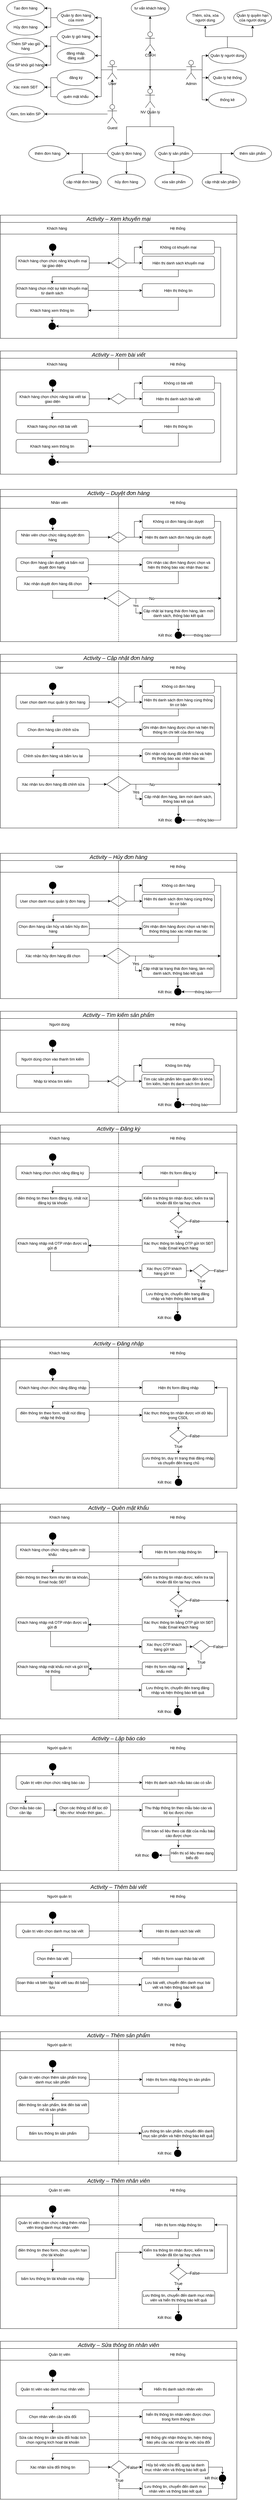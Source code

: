 <mxfile version="28.0.7">
  <diagram name="Trang-1" id="x1dDnBvyuHNbP38pGAfb">
    <mxGraphModel dx="947" dy="511" grid="1" gridSize="10" guides="1" tooltips="1" connect="1" arrows="1" fold="1" page="1" pageScale="1" pageWidth="827" pageHeight="1169" math="0" shadow="0">
      <root>
        <mxCell id="0" />
        <mxCell id="1" parent="0" />
        <mxCell id="bXbLDNODQwHPa037EXqW-39" value="" style="endArrow=none;dashed=1;html=1;rounded=0;exitX=0.5;exitY=1;exitDx=0;exitDy=0;entryX=0.5;entryY=0;entryDx=0;entryDy=0;" parent="1" source="bXbLDNODQwHPa037EXqW-2" target="bXbLDNODQwHPa037EXqW-2" edge="1">
          <mxGeometry width="50" height="50" relative="1" as="geometry">
            <mxPoint x="380" y="920" as="sourcePoint" />
            <mxPoint x="410" y="730" as="targetPoint" />
          </mxGeometry>
        </mxCell>
        <mxCell id="I6ETqfZG_XEAQMntZG7h-1" value="Hủy đơn hàng" style="ellipse;whiteSpace=wrap;html=1;" parent="1" vertex="1">
          <mxGeometry x="40" y="60" width="120" height="50" as="geometry" />
        </mxCell>
        <mxCell id="I6ETqfZG_XEAQMntZG7h-2" value="Thêm SP vào giỏ hàng" style="ellipse;whiteSpace=wrap;html=1;" parent="1" vertex="1">
          <mxGeometry x="40" y="120" width="120" height="50" as="geometry" />
        </mxCell>
        <mxCell id="I6ETqfZG_XEAQMntZG7h-3" value="Xóa SP khỏi giỏ hàng" style="ellipse;whiteSpace=wrap;html=1;" parent="1" vertex="1">
          <mxGeometry x="40" y="180" width="120" height="50" as="geometry" />
        </mxCell>
        <mxCell id="I6ETqfZG_XEAQMntZG7h-7" style="edgeStyle=orthogonalEdgeStyle;rounded=0;orthogonalLoop=1;jettySize=auto;html=1;" parent="1" source="I6ETqfZG_XEAQMntZG7h-4" target="I6ETqfZG_XEAQMntZG7h-5" edge="1">
          <mxGeometry relative="1" as="geometry" />
        </mxCell>
        <mxCell id="I6ETqfZG_XEAQMntZG7h-8" style="edgeStyle=orthogonalEdgeStyle;rounded=0;orthogonalLoop=1;jettySize=auto;html=1;" parent="1" source="I6ETqfZG_XEAQMntZG7h-4" target="I6ETqfZG_XEAQMntZG7h-1" edge="1">
          <mxGeometry relative="1" as="geometry" />
        </mxCell>
        <mxCell id="I6ETqfZG_XEAQMntZG7h-4" value="Quản lý đơn hàng của mình" style="ellipse;whiteSpace=wrap;html=1;" parent="1" vertex="1">
          <mxGeometry x="200" y="30" width="120" height="50" as="geometry" />
        </mxCell>
        <mxCell id="I6ETqfZG_XEAQMntZG7h-5" value="Tạo đơn hàng" style="ellipse;whiteSpace=wrap;html=1;" parent="1" vertex="1">
          <mxGeometry x="40" width="120" height="50" as="geometry" />
        </mxCell>
        <mxCell id="I6ETqfZG_XEAQMntZG7h-21" style="edgeStyle=orthogonalEdgeStyle;rounded=0;orthogonalLoop=1;jettySize=auto;html=1;exitX=0.5;exitY=0.5;exitDx=0;exitDy=0;exitPerimeter=0;entryX=1;entryY=0.5;entryDx=0;entryDy=0;" parent="1" source="I6ETqfZG_XEAQMntZG7h-11" target="I6ETqfZG_XEAQMntZG7h-4" edge="1">
          <mxGeometry relative="1" as="geometry" />
        </mxCell>
        <mxCell id="I6ETqfZG_XEAQMntZG7h-22" style="edgeStyle=orthogonalEdgeStyle;rounded=0;orthogonalLoop=1;jettySize=auto;html=1;entryX=1;entryY=0.5;entryDx=0;entryDy=0;" parent="1" source="I6ETqfZG_XEAQMntZG7h-11" target="I6ETqfZG_XEAQMntZG7h-12" edge="1">
          <mxGeometry relative="1" as="geometry" />
        </mxCell>
        <mxCell id="I6ETqfZG_XEAQMntZG7h-23" style="edgeStyle=orthogonalEdgeStyle;rounded=0;orthogonalLoop=1;jettySize=auto;html=1;entryX=1;entryY=0.5;entryDx=0;entryDy=0;" parent="1" source="I6ETqfZG_XEAQMntZG7h-11" target="I6ETqfZG_XEAQMntZG7h-13" edge="1">
          <mxGeometry relative="1" as="geometry" />
        </mxCell>
        <mxCell id="I6ETqfZG_XEAQMntZG7h-25" style="edgeStyle=orthogonalEdgeStyle;rounded=0;orthogonalLoop=1;jettySize=auto;html=1;entryX=1;entryY=0.5;entryDx=0;entryDy=0;" parent="1" source="I6ETqfZG_XEAQMntZG7h-11" target="I6ETqfZG_XEAQMntZG7h-15" edge="1">
          <mxGeometry relative="1" as="geometry" />
        </mxCell>
        <mxCell id="I6ETqfZG_XEAQMntZG7h-26" style="edgeStyle=orthogonalEdgeStyle;rounded=0;orthogonalLoop=1;jettySize=auto;html=1;entryX=1;entryY=0.5;entryDx=0;entryDy=0;" parent="1" source="I6ETqfZG_XEAQMntZG7h-11" target="I6ETqfZG_XEAQMntZG7h-16" edge="1">
          <mxGeometry relative="1" as="geometry" />
        </mxCell>
        <mxCell id="I6ETqfZG_XEAQMntZG7h-36" style="edgeStyle=orthogonalEdgeStyle;rounded=0;orthogonalLoop=1;jettySize=auto;html=1;" parent="1" source="I6ETqfZG_XEAQMntZG7h-11" target="I6ETqfZG_XEAQMntZG7h-35" edge="1">
          <mxGeometry relative="1" as="geometry" />
        </mxCell>
        <mxCell id="I6ETqfZG_XEAQMntZG7h-11" value="User" style="shape=umlActor;verticalLabelPosition=bottom;verticalAlign=top;html=1;outlineConnect=0;" parent="1" vertex="1">
          <mxGeometry x="360" y="190" width="30" height="60" as="geometry" />
        </mxCell>
        <mxCell id="I6ETqfZG_XEAQMntZG7h-33" style="edgeStyle=orthogonalEdgeStyle;rounded=0;orthogonalLoop=1;jettySize=auto;html=1;entryX=1;entryY=0.5;entryDx=0;entryDy=0;" parent="1" source="I6ETqfZG_XEAQMntZG7h-12" target="I6ETqfZG_XEAQMntZG7h-2" edge="1">
          <mxGeometry relative="1" as="geometry" />
        </mxCell>
        <mxCell id="I6ETqfZG_XEAQMntZG7h-34" style="edgeStyle=orthogonalEdgeStyle;rounded=0;orthogonalLoop=1;jettySize=auto;html=1;entryX=1;entryY=0.5;entryDx=0;entryDy=0;" parent="1" source="I6ETqfZG_XEAQMntZG7h-12" target="I6ETqfZG_XEAQMntZG7h-3" edge="1">
          <mxGeometry relative="1" as="geometry" />
        </mxCell>
        <mxCell id="I6ETqfZG_XEAQMntZG7h-12" value="Quản lý giỏ hàng" style="ellipse;whiteSpace=wrap;html=1;" parent="1" vertex="1">
          <mxGeometry x="200" y="90" width="120" height="50" as="geometry" />
        </mxCell>
        <mxCell id="I6ETqfZG_XEAQMntZG7h-13" value="đăng nhập,&lt;div&gt;đăng xuất&lt;/div&gt;" style="ellipse;whiteSpace=wrap;html=1;" parent="1" vertex="1">
          <mxGeometry x="200" y="150" width="120" height="50" as="geometry" />
        </mxCell>
        <mxCell id="I6ETqfZG_XEAQMntZG7h-19" style="edgeStyle=orthogonalEdgeStyle;rounded=0;orthogonalLoop=1;jettySize=auto;html=1;" parent="1" source="I6ETqfZG_XEAQMntZG7h-15" target="I6ETqfZG_XEAQMntZG7h-18" edge="1">
          <mxGeometry relative="1" as="geometry" />
        </mxCell>
        <mxCell id="I6ETqfZG_XEAQMntZG7h-15" value="đăng ký" style="ellipse;whiteSpace=wrap;html=1;" parent="1" vertex="1">
          <mxGeometry x="200" y="220" width="120" height="50" as="geometry" />
        </mxCell>
        <mxCell id="I6ETqfZG_XEAQMntZG7h-20" style="edgeStyle=orthogonalEdgeStyle;rounded=0;orthogonalLoop=1;jettySize=auto;html=1;entryX=1;entryY=0.5;entryDx=0;entryDy=0;" parent="1" source="I6ETqfZG_XEAQMntZG7h-16" target="I6ETqfZG_XEAQMntZG7h-18" edge="1">
          <mxGeometry relative="1" as="geometry" />
        </mxCell>
        <mxCell id="I6ETqfZG_XEAQMntZG7h-16" value="quên mật khẩu" style="ellipse;whiteSpace=wrap;html=1;" parent="1" vertex="1">
          <mxGeometry x="200" y="280" width="120" height="50" as="geometry" />
        </mxCell>
        <mxCell id="I6ETqfZG_XEAQMntZG7h-18" value="Xác minh SĐT" style="ellipse;whiteSpace=wrap;html=1;" parent="1" vertex="1">
          <mxGeometry x="40" y="250" width="120" height="50" as="geometry" />
        </mxCell>
        <mxCell id="I6ETqfZG_XEAQMntZG7h-29" style="edgeStyle=orthogonalEdgeStyle;rounded=0;orthogonalLoop=1;jettySize=auto;html=1;" parent="1" source="I6ETqfZG_XEAQMntZG7h-27" target="I6ETqfZG_XEAQMntZG7h-11" edge="1">
          <mxGeometry relative="1" as="geometry" />
        </mxCell>
        <mxCell id="I6ETqfZG_XEAQMntZG7h-32" style="edgeStyle=orthogonalEdgeStyle;rounded=0;orthogonalLoop=1;jettySize=auto;html=1;" parent="1" source="I6ETqfZG_XEAQMntZG7h-27" target="I6ETqfZG_XEAQMntZG7h-30" edge="1">
          <mxGeometry relative="1" as="geometry" />
        </mxCell>
        <mxCell id="I6ETqfZG_XEAQMntZG7h-27" value="Guest" style="shape=umlActor;verticalLabelPosition=bottom;verticalAlign=top;html=1;outlineConnect=0;" parent="1" vertex="1">
          <mxGeometry x="360" y="330" width="30" height="60" as="geometry" />
        </mxCell>
        <mxCell id="I6ETqfZG_XEAQMntZG7h-30" value="Xem, tìm kiếm SP" style="ellipse;whiteSpace=wrap;html=1;" parent="1" vertex="1">
          <mxGeometry x="40" y="335" width="120" height="50" as="geometry" />
        </mxCell>
        <mxCell id="I6ETqfZG_XEAQMntZG7h-43" value="" style="edgeStyle=orthogonalEdgeStyle;rounded=0;orthogonalLoop=1;jettySize=auto;html=1;" parent="1" source="I6ETqfZG_XEAQMntZG7h-35" target="I6ETqfZG_XEAQMntZG7h-42" edge="1">
          <mxGeometry relative="1" as="geometry" />
        </mxCell>
        <mxCell id="I6ETqfZG_XEAQMntZG7h-35" value="CSKH" style="shape=umlActor;verticalLabelPosition=bottom;verticalAlign=top;html=1;outlineConnect=0;" parent="1" vertex="1">
          <mxGeometry x="480" y="100" width="30" height="60" as="geometry" />
        </mxCell>
        <mxCell id="I6ETqfZG_XEAQMntZG7h-40" value="" style="edgeStyle=orthogonalEdgeStyle;rounded=0;orthogonalLoop=1;jettySize=auto;html=1;" parent="1" source="I6ETqfZG_XEAQMntZG7h-37" target="I6ETqfZG_XEAQMntZG7h-39" edge="1">
          <mxGeometry relative="1" as="geometry" />
        </mxCell>
        <mxCell id="I6ETqfZG_XEAQMntZG7h-52" style="edgeStyle=orthogonalEdgeStyle;rounded=0;orthogonalLoop=1;jettySize=auto;html=1;exitX=0.5;exitY=0.5;exitDx=0;exitDy=0;exitPerimeter=0;" parent="1" source="I6ETqfZG_XEAQMntZG7h-37" target="I6ETqfZG_XEAQMntZG7h-44" edge="1">
          <mxGeometry relative="1" as="geometry" />
        </mxCell>
        <mxCell id="I6ETqfZG_XEAQMntZG7h-53" value="" style="edgeStyle=orthogonalEdgeStyle;rounded=0;orthogonalLoop=1;jettySize=auto;html=1;" parent="1" source="I6ETqfZG_XEAQMntZG7h-37" target="I6ETqfZG_XEAQMntZG7h-45" edge="1">
          <mxGeometry relative="1" as="geometry" />
        </mxCell>
        <mxCell id="I6ETqfZG_XEAQMntZG7h-55" style="edgeStyle=orthogonalEdgeStyle;rounded=0;orthogonalLoop=1;jettySize=auto;html=1;entryX=0;entryY=0.5;entryDx=0;entryDy=0;" parent="1" source="I6ETqfZG_XEAQMntZG7h-37" target="I6ETqfZG_XEAQMntZG7h-46" edge="1">
          <mxGeometry relative="1" as="geometry" />
        </mxCell>
        <mxCell id="I6ETqfZG_XEAQMntZG7h-37" value="Admin" style="shape=umlActor;verticalLabelPosition=bottom;verticalAlign=top;html=1;outlineConnect=0;" parent="1" vertex="1">
          <mxGeometry x="610" y="190" width="30" height="60" as="geometry" />
        </mxCell>
        <mxCell id="I6ETqfZG_XEAQMntZG7h-58" style="edgeStyle=orthogonalEdgeStyle;rounded=0;orthogonalLoop=1;jettySize=auto;html=1;entryX=0.5;entryY=0;entryDx=0;entryDy=0;" parent="1" source="I6ETqfZG_XEAQMntZG7h-39" target="I6ETqfZG_XEAQMntZG7h-57" edge="1">
          <mxGeometry relative="1" as="geometry" />
        </mxCell>
        <mxCell id="I6ETqfZG_XEAQMntZG7h-59" style="edgeStyle=orthogonalEdgeStyle;rounded=0;orthogonalLoop=1;jettySize=auto;html=1;entryX=0.5;entryY=0;entryDx=0;entryDy=0;" parent="1" source="I6ETqfZG_XEAQMntZG7h-39" target="I6ETqfZG_XEAQMntZG7h-56" edge="1">
          <mxGeometry relative="1" as="geometry" />
        </mxCell>
        <mxCell id="I6ETqfZG_XEAQMntZG7h-39" value="NV Quản lý" style="shape=umlActor;verticalLabelPosition=bottom;verticalAlign=top;html=1;outlineConnect=0;" parent="1" vertex="1">
          <mxGeometry x="480" y="280" width="30" height="60" as="geometry" />
        </mxCell>
        <mxCell id="I6ETqfZG_XEAQMntZG7h-42" value="tư vấn khách hàng" style="ellipse;whiteSpace=wrap;html=1;" parent="1" vertex="1">
          <mxGeometry x="435" width="120" height="50" as="geometry" />
        </mxCell>
        <mxCell id="I6ETqfZG_XEAQMntZG7h-49" style="edgeStyle=orthogonalEdgeStyle;rounded=0;orthogonalLoop=1;jettySize=auto;html=1;entryX=0.5;entryY=1;entryDx=0;entryDy=0;" parent="1" source="I6ETqfZG_XEAQMntZG7h-44" target="I6ETqfZG_XEAQMntZG7h-48" edge="1">
          <mxGeometry relative="1" as="geometry" />
        </mxCell>
        <mxCell id="I6ETqfZG_XEAQMntZG7h-51" style="edgeStyle=orthogonalEdgeStyle;rounded=0;orthogonalLoop=1;jettySize=auto;html=1;entryX=0.5;entryY=1;entryDx=0;entryDy=0;" parent="1" source="I6ETqfZG_XEAQMntZG7h-44" target="I6ETqfZG_XEAQMntZG7h-47" edge="1">
          <mxGeometry relative="1" as="geometry" />
        </mxCell>
        <mxCell id="I6ETqfZG_XEAQMntZG7h-44" value="Quản lý người dùng" style="ellipse;whiteSpace=wrap;html=1;" parent="1" vertex="1">
          <mxGeometry x="680" y="150" width="120" height="50" as="geometry" />
        </mxCell>
        <mxCell id="I6ETqfZG_XEAQMntZG7h-45" value="Quản lý hệ thống" style="ellipse;whiteSpace=wrap;html=1;" parent="1" vertex="1">
          <mxGeometry x="680" y="220" width="120" height="50" as="geometry" />
        </mxCell>
        <mxCell id="I6ETqfZG_XEAQMntZG7h-46" value="thống kê" style="ellipse;whiteSpace=wrap;html=1;" parent="1" vertex="1">
          <mxGeometry x="680" y="290" width="120" height="50" as="geometry" />
        </mxCell>
        <mxCell id="I6ETqfZG_XEAQMntZG7h-47" value="Quản lý quyền hạn của người dùng" style="ellipse;whiteSpace=wrap;html=1;" parent="1" vertex="1">
          <mxGeometry x="760" y="30" width="120" height="50" as="geometry" />
        </mxCell>
        <mxCell id="I6ETqfZG_XEAQMntZG7h-48" value="Thêm, sửa, xóa người dùng" style="ellipse;whiteSpace=wrap;html=1;" parent="1" vertex="1">
          <mxGeometry x="610" y="30" width="120" height="50" as="geometry" />
        </mxCell>
        <mxCell id="I6ETqfZG_XEAQMntZG7h-75" value="" style="edgeStyle=orthogonalEdgeStyle;rounded=0;orthogonalLoop=1;jettySize=auto;html=1;" parent="1" source="I6ETqfZG_XEAQMntZG7h-56" target="I6ETqfZG_XEAQMntZG7h-72" edge="1">
          <mxGeometry relative="1" as="geometry" />
        </mxCell>
        <mxCell id="I6ETqfZG_XEAQMntZG7h-76" value="" style="edgeStyle=orthogonalEdgeStyle;rounded=0;orthogonalLoop=1;jettySize=auto;html=1;" parent="1" source="I6ETqfZG_XEAQMntZG7h-56" target="I6ETqfZG_XEAQMntZG7h-73" edge="1">
          <mxGeometry relative="1" as="geometry" />
        </mxCell>
        <mxCell id="I6ETqfZG_XEAQMntZG7h-78" style="edgeStyle=orthogonalEdgeStyle;rounded=0;orthogonalLoop=1;jettySize=auto;html=1;entryX=0.5;entryY=0;entryDx=0;entryDy=0;" parent="1" source="I6ETqfZG_XEAQMntZG7h-56" target="I6ETqfZG_XEAQMntZG7h-74" edge="1">
          <mxGeometry relative="1" as="geometry" />
        </mxCell>
        <mxCell id="I6ETqfZG_XEAQMntZG7h-56" value="Quản lý sản phẩm" style="ellipse;whiteSpace=wrap;html=1;" parent="1" vertex="1">
          <mxGeometry x="510" y="460" width="120" height="50" as="geometry" />
        </mxCell>
        <mxCell id="I6ETqfZG_XEAQMntZG7h-69" style="edgeStyle=orthogonalEdgeStyle;rounded=0;orthogonalLoop=1;jettySize=auto;html=1;entryX=0.5;entryY=0;entryDx=0;entryDy=0;" parent="1" source="I6ETqfZG_XEAQMntZG7h-57" target="I6ETqfZG_XEAQMntZG7h-60" edge="1">
          <mxGeometry relative="1" as="geometry" />
        </mxCell>
        <mxCell id="I6ETqfZG_XEAQMntZG7h-70" style="edgeStyle=orthogonalEdgeStyle;rounded=0;orthogonalLoop=1;jettySize=auto;html=1;entryX=0.5;entryY=0;entryDx=0;entryDy=0;" parent="1" source="I6ETqfZG_XEAQMntZG7h-57" target="I6ETqfZG_XEAQMntZG7h-63" edge="1">
          <mxGeometry relative="1" as="geometry" />
        </mxCell>
        <mxCell id="I6ETqfZG_XEAQMntZG7h-71" style="edgeStyle=orthogonalEdgeStyle;rounded=0;orthogonalLoop=1;jettySize=auto;html=1;" parent="1" source="I6ETqfZG_XEAQMntZG7h-57" target="I6ETqfZG_XEAQMntZG7h-61" edge="1">
          <mxGeometry relative="1" as="geometry" />
        </mxCell>
        <mxCell id="I6ETqfZG_XEAQMntZG7h-57" value="Quản lý đơn hàng" style="ellipse;whiteSpace=wrap;html=1;" parent="1" vertex="1">
          <mxGeometry x="360" y="460" width="120" height="50" as="geometry" />
        </mxCell>
        <mxCell id="I6ETqfZG_XEAQMntZG7h-60" value="cập nhật đơn hàng" style="ellipse;whiteSpace=wrap;html=1;" parent="1" vertex="1">
          <mxGeometry x="220" y="550" width="120" height="50" as="geometry" />
        </mxCell>
        <mxCell id="I6ETqfZG_XEAQMntZG7h-61" value="thêm đơn hàng" style="ellipse;whiteSpace=wrap;html=1;" parent="1" vertex="1">
          <mxGeometry x="110" y="460" width="120" height="50" as="geometry" />
        </mxCell>
        <mxCell id="I6ETqfZG_XEAQMntZG7h-63" value="hủy đơn hàng" style="ellipse;whiteSpace=wrap;html=1;" parent="1" vertex="1">
          <mxGeometry x="360" y="550" width="120" height="50" as="geometry" />
        </mxCell>
        <mxCell id="I6ETqfZG_XEAQMntZG7h-72" value="xóa sản phẩm" style="ellipse;whiteSpace=wrap;html=1;" parent="1" vertex="1">
          <mxGeometry x="510" y="550" width="120" height="50" as="geometry" />
        </mxCell>
        <mxCell id="I6ETqfZG_XEAQMntZG7h-73" value="thêm sản phẩm" style="ellipse;whiteSpace=wrap;html=1;" parent="1" vertex="1">
          <mxGeometry x="760" y="460" width="120" height="50" as="geometry" />
        </mxCell>
        <mxCell id="I6ETqfZG_XEAQMntZG7h-74" value="cập nhật sản phẩm" style="ellipse;whiteSpace=wrap;html=1;" parent="1" vertex="1">
          <mxGeometry x="660" y="550" width="120" height="50" as="geometry" />
        </mxCell>
        <mxCell id="bXbLDNODQwHPa037EXqW-2" value="&lt;i style=&quot;font-weight: 400;&quot;&gt;&lt;span style=&quot;font-size: 13pt;&quot;&gt;Activity – Xem khuyến mại&lt;/span&gt;&lt;/i&gt;" style="swimlane;whiteSpace=wrap;html=1;startSize=23;" parent="1" vertex="1">
          <mxGeometry x="20" y="680" width="750" height="390" as="geometry" />
        </mxCell>
        <mxCell id="bXbLDNODQwHPa037EXqW-58" style="edgeStyle=orthogonalEdgeStyle;rounded=0;orthogonalLoop=1;jettySize=auto;html=1;entryX=1;entryY=0.5;entryDx=0;entryDy=0;exitX=1;exitY=0.5;exitDx=0;exitDy=0;" parent="bXbLDNODQwHPa037EXqW-2" source="bXbLDNODQwHPa037EXqW-33" target="bXbLDNODQwHPa037EXqW-44" edge="1">
          <mxGeometry relative="1" as="geometry" />
        </mxCell>
        <mxCell id="bXbLDNODQwHPa037EXqW-33" value="Không có khuyến mại" style="rounded=1;whiteSpace=wrap;html=1;" parent="bXbLDNODQwHPa037EXqW-2" vertex="1">
          <mxGeometry x="450" y="80" width="229" height="43" as="geometry" />
        </mxCell>
        <mxCell id="bXbLDNODQwHPa037EXqW-54" style="edgeStyle=orthogonalEdgeStyle;rounded=0;orthogonalLoop=1;jettySize=auto;html=1;entryX=0;entryY=0.5;entryDx=0;entryDy=0;" parent="bXbLDNODQwHPa037EXqW-2" source="bXbLDNODQwHPa037EXqW-34" target="bXbLDNODQwHPa037EXqW-33" edge="1">
          <mxGeometry relative="1" as="geometry" />
        </mxCell>
        <mxCell id="bXbLDNODQwHPa037EXqW-55" style="edgeStyle=orthogonalEdgeStyle;rounded=0;orthogonalLoop=1;jettySize=auto;html=1;" parent="bXbLDNODQwHPa037EXqW-2" source="bXbLDNODQwHPa037EXqW-34" target="bXbLDNODQwHPa037EXqW-38" edge="1">
          <mxGeometry relative="1" as="geometry" />
        </mxCell>
        <mxCell id="bXbLDNODQwHPa037EXqW-34" value="" style="rhombus;whiteSpace=wrap;html=1;fillColor=none;" parent="bXbLDNODQwHPa037EXqW-2" vertex="1">
          <mxGeometry x="350" y="135" width="50" height="33" as="geometry" />
        </mxCell>
        <mxCell id="bXbLDNODQwHPa037EXqW-51" style="edgeStyle=orthogonalEdgeStyle;rounded=0;orthogonalLoop=1;jettySize=auto;html=1;entryX=0.5;entryY=0;entryDx=0;entryDy=0;" parent="bXbLDNODQwHPa037EXqW-2" source="bXbLDNODQwHPa037EXqW-35" target="bXbLDNODQwHPa037EXqW-36" edge="1">
          <mxGeometry relative="1" as="geometry" />
        </mxCell>
        <mxCell id="bXbLDNODQwHPa037EXqW-35" value="" style="ellipse;whiteSpace=wrap;html=1;aspect=fixed;fillColor=#000000;strokeColor=none;fillStyle=auto;" parent="bXbLDNODQwHPa037EXqW-2" vertex="1">
          <mxGeometry x="154.5" y="90" width="23" height="23" as="geometry" />
        </mxCell>
        <mxCell id="bXbLDNODQwHPa037EXqW-40" style="edgeStyle=orthogonalEdgeStyle;rounded=0;orthogonalLoop=1;jettySize=auto;html=1;entryX=0;entryY=0.5;entryDx=0;entryDy=0;" parent="bXbLDNODQwHPa037EXqW-2" source="bXbLDNODQwHPa037EXqW-36" target="bXbLDNODQwHPa037EXqW-34" edge="1">
          <mxGeometry relative="1" as="geometry" />
        </mxCell>
        <mxCell id="bXbLDNODQwHPa037EXqW-36" value="Khách hàng chọn chức năng khuyến mại tại giao diện" style="rounded=1;whiteSpace=wrap;html=1;" parent="bXbLDNODQwHPa037EXqW-2" vertex="1">
          <mxGeometry x="50" y="130" width="232" height="43" as="geometry" />
        </mxCell>
        <mxCell id="bXbLDNODQwHPa037EXqW-56" style="edgeStyle=orthogonalEdgeStyle;rounded=0;orthogonalLoop=1;jettySize=auto;html=1;entryX=0;entryY=0.5;entryDx=0;entryDy=0;" parent="bXbLDNODQwHPa037EXqW-2" source="bXbLDNODQwHPa037EXqW-37" target="bXbLDNODQwHPa037EXqW-53" edge="1">
          <mxGeometry relative="1" as="geometry" />
        </mxCell>
        <mxCell id="bXbLDNODQwHPa037EXqW-37" value="Khách hàng chọn một sự kiện khuyến mại từ danh sách" style="rounded=1;whiteSpace=wrap;html=1;" parent="bXbLDNODQwHPa037EXqW-2" vertex="1">
          <mxGeometry x="50" y="217" width="229" height="43" as="geometry" />
        </mxCell>
        <mxCell id="bXbLDNODQwHPa037EXqW-52" style="edgeStyle=orthogonalEdgeStyle;rounded=0;orthogonalLoop=1;jettySize=auto;html=1;entryX=0.5;entryY=0;entryDx=0;entryDy=0;exitX=0.5;exitY=1;exitDx=0;exitDy=0;" parent="bXbLDNODQwHPa037EXqW-2" source="bXbLDNODQwHPa037EXqW-38" target="bXbLDNODQwHPa037EXqW-37" edge="1">
          <mxGeometry relative="1" as="geometry" />
        </mxCell>
        <mxCell id="bXbLDNODQwHPa037EXqW-38" value="Hiện thị danh sách khuyến mại" style="rounded=1;whiteSpace=wrap;html=1;" parent="bXbLDNODQwHPa037EXqW-2" vertex="1">
          <mxGeometry x="450" y="130" width="229" height="43" as="geometry" />
        </mxCell>
        <mxCell id="bXbLDNODQwHPa037EXqW-49" style="edgeStyle=orthogonalEdgeStyle;rounded=0;orthogonalLoop=1;jettySize=auto;html=1;entryX=0.5;entryY=0;entryDx=0;entryDy=0;" parent="bXbLDNODQwHPa037EXqW-2" source="bXbLDNODQwHPa037EXqW-43" target="bXbLDNODQwHPa037EXqW-44" edge="1">
          <mxGeometry relative="1" as="geometry" />
        </mxCell>
        <mxCell id="bXbLDNODQwHPa037EXqW-43" value="Khách hàng xem thông tin" style="rounded=1;whiteSpace=wrap;html=1;" parent="bXbLDNODQwHPa037EXqW-2" vertex="1">
          <mxGeometry x="50" y="280" width="229" height="43" as="geometry" />
        </mxCell>
        <mxCell id="bXbLDNODQwHPa037EXqW-44" value="" style="ellipse;whiteSpace=wrap;html=1;aspect=fixed;fillColor=#000000;strokeColor=none;fillStyle=auto;" parent="bXbLDNODQwHPa037EXqW-2" vertex="1">
          <mxGeometry x="153" y="340" width="23" height="23" as="geometry" />
        </mxCell>
        <mxCell id="bXbLDNODQwHPa037EXqW-57" style="edgeStyle=orthogonalEdgeStyle;rounded=0;orthogonalLoop=1;jettySize=auto;html=1;entryX=1;entryY=0.5;entryDx=0;entryDy=0;exitX=0.5;exitY=1;exitDx=0;exitDy=0;" parent="bXbLDNODQwHPa037EXqW-2" source="bXbLDNODQwHPa037EXqW-53" target="bXbLDNODQwHPa037EXqW-43" edge="1">
          <mxGeometry relative="1" as="geometry" />
        </mxCell>
        <mxCell id="bXbLDNODQwHPa037EXqW-53" value="Hiện thị thông tin" style="rounded=1;whiteSpace=wrap;html=1;" parent="bXbLDNODQwHPa037EXqW-2" vertex="1">
          <mxGeometry x="450" y="217" width="229" height="43" as="geometry" />
        </mxCell>
        <mxCell id="bXbLDNODQwHPa037EXqW-59" value="Khách hàng&lt;span style=&quot;white-space: pre;&quot;&gt;&#x9;&lt;/span&gt;" style="rounded=0;whiteSpace=wrap;html=1;" parent="bXbLDNODQwHPa037EXqW-2" vertex="1">
          <mxGeometry y="23" width="375" height="37" as="geometry" />
        </mxCell>
        <mxCell id="bXbLDNODQwHPa037EXqW-60" value="Hệ thống" style="rounded=0;whiteSpace=wrap;html=1;" parent="bXbLDNODQwHPa037EXqW-2" vertex="1">
          <mxGeometry x="375" y="23" width="375" height="37" as="geometry" />
        </mxCell>
        <mxCell id="bXbLDNODQwHPa037EXqW-61" value="&lt;i style=&quot;font-weight: 400;&quot;&gt;&lt;span style=&quot;font-size: 13pt;&quot;&gt;Activity – Xem bài viết&lt;/span&gt;&lt;/i&gt;" style="swimlane;whiteSpace=wrap;html=1;startSize=23;" parent="1" vertex="1">
          <mxGeometry x="20" y="1110" width="750" height="390" as="geometry" />
        </mxCell>
        <mxCell id="bXbLDNODQwHPa037EXqW-62" style="edgeStyle=orthogonalEdgeStyle;rounded=0;orthogonalLoop=1;jettySize=auto;html=1;entryX=1;entryY=0.5;entryDx=0;entryDy=0;exitX=1;exitY=0.5;exitDx=0;exitDy=0;" parent="bXbLDNODQwHPa037EXqW-61" source="bXbLDNODQwHPa037EXqW-63" target="bXbLDNODQwHPa037EXqW-77" edge="1">
          <mxGeometry relative="1" as="geometry" />
        </mxCell>
        <mxCell id="bXbLDNODQwHPa037EXqW-63" value="Không có bài viết" style="rounded=1;whiteSpace=wrap;html=1;" parent="bXbLDNODQwHPa037EXqW-61" vertex="1">
          <mxGeometry x="450" y="80" width="229" height="43" as="geometry" />
        </mxCell>
        <mxCell id="bXbLDNODQwHPa037EXqW-64" style="edgeStyle=orthogonalEdgeStyle;rounded=0;orthogonalLoop=1;jettySize=auto;html=1;entryX=0;entryY=0.5;entryDx=0;entryDy=0;" parent="bXbLDNODQwHPa037EXqW-61" source="bXbLDNODQwHPa037EXqW-66" target="bXbLDNODQwHPa037EXqW-63" edge="1">
          <mxGeometry relative="1" as="geometry" />
        </mxCell>
        <mxCell id="bXbLDNODQwHPa037EXqW-65" style="edgeStyle=orthogonalEdgeStyle;rounded=0;orthogonalLoop=1;jettySize=auto;html=1;" parent="bXbLDNODQwHPa037EXqW-61" source="bXbLDNODQwHPa037EXqW-66" target="bXbLDNODQwHPa037EXqW-74" edge="1">
          <mxGeometry relative="1" as="geometry" />
        </mxCell>
        <mxCell id="bXbLDNODQwHPa037EXqW-66" value="" style="rhombus;whiteSpace=wrap;html=1;fillColor=none;" parent="bXbLDNODQwHPa037EXqW-61" vertex="1">
          <mxGeometry x="350" y="135" width="50" height="33" as="geometry" />
        </mxCell>
        <mxCell id="bXbLDNODQwHPa037EXqW-67" style="edgeStyle=orthogonalEdgeStyle;rounded=0;orthogonalLoop=1;jettySize=auto;html=1;entryX=0.5;entryY=0;entryDx=0;entryDy=0;" parent="bXbLDNODQwHPa037EXqW-61" source="bXbLDNODQwHPa037EXqW-68" target="bXbLDNODQwHPa037EXqW-70" edge="1">
          <mxGeometry relative="1" as="geometry" />
        </mxCell>
        <mxCell id="bXbLDNODQwHPa037EXqW-68" value="" style="ellipse;whiteSpace=wrap;html=1;aspect=fixed;fillColor=#000000;strokeColor=none;fillStyle=auto;" parent="bXbLDNODQwHPa037EXqW-61" vertex="1">
          <mxGeometry x="154.5" y="90" width="23" height="23" as="geometry" />
        </mxCell>
        <mxCell id="bXbLDNODQwHPa037EXqW-69" style="edgeStyle=orthogonalEdgeStyle;rounded=0;orthogonalLoop=1;jettySize=auto;html=1;entryX=0;entryY=0.5;entryDx=0;entryDy=0;" parent="bXbLDNODQwHPa037EXqW-61" source="bXbLDNODQwHPa037EXqW-70" target="bXbLDNODQwHPa037EXqW-66" edge="1">
          <mxGeometry relative="1" as="geometry" />
        </mxCell>
        <mxCell id="bXbLDNODQwHPa037EXqW-70" value="Khách hàng chọn chức năng bài viết tại giao diện" style="rounded=1;whiteSpace=wrap;html=1;" parent="bXbLDNODQwHPa037EXqW-61" vertex="1">
          <mxGeometry x="50" y="130" width="232" height="43" as="geometry" />
        </mxCell>
        <mxCell id="bXbLDNODQwHPa037EXqW-71" style="edgeStyle=orthogonalEdgeStyle;rounded=0;orthogonalLoop=1;jettySize=auto;html=1;entryX=0;entryY=0.5;entryDx=0;entryDy=0;" parent="bXbLDNODQwHPa037EXqW-61" source="bXbLDNODQwHPa037EXqW-72" target="bXbLDNODQwHPa037EXqW-79" edge="1">
          <mxGeometry relative="1" as="geometry" />
        </mxCell>
        <mxCell id="bXbLDNODQwHPa037EXqW-72" value="Khách hàng chọn một bài viết" style="rounded=1;whiteSpace=wrap;html=1;" parent="bXbLDNODQwHPa037EXqW-61" vertex="1">
          <mxGeometry x="50" y="217" width="229" height="43" as="geometry" />
        </mxCell>
        <mxCell id="bXbLDNODQwHPa037EXqW-73" style="edgeStyle=orthogonalEdgeStyle;rounded=0;orthogonalLoop=1;jettySize=auto;html=1;entryX=0.5;entryY=0;entryDx=0;entryDy=0;exitX=0.5;exitY=1;exitDx=0;exitDy=0;" parent="bXbLDNODQwHPa037EXqW-61" source="bXbLDNODQwHPa037EXqW-74" target="bXbLDNODQwHPa037EXqW-72" edge="1">
          <mxGeometry relative="1" as="geometry" />
        </mxCell>
        <mxCell id="bXbLDNODQwHPa037EXqW-74" value="Hiện thị danh sách bài viết" style="rounded=1;whiteSpace=wrap;html=1;" parent="bXbLDNODQwHPa037EXqW-61" vertex="1">
          <mxGeometry x="450" y="130" width="229" height="43" as="geometry" />
        </mxCell>
        <mxCell id="bXbLDNODQwHPa037EXqW-75" style="edgeStyle=orthogonalEdgeStyle;rounded=0;orthogonalLoop=1;jettySize=auto;html=1;entryX=0.5;entryY=0;entryDx=0;entryDy=0;" parent="bXbLDNODQwHPa037EXqW-61" source="bXbLDNODQwHPa037EXqW-76" target="bXbLDNODQwHPa037EXqW-77" edge="1">
          <mxGeometry relative="1" as="geometry" />
        </mxCell>
        <mxCell id="bXbLDNODQwHPa037EXqW-76" value="Khách hàng xem thông tin" style="rounded=1;whiteSpace=wrap;html=1;" parent="bXbLDNODQwHPa037EXqW-61" vertex="1">
          <mxGeometry x="50" y="280" width="229" height="43" as="geometry" />
        </mxCell>
        <mxCell id="bXbLDNODQwHPa037EXqW-77" value="" style="ellipse;whiteSpace=wrap;html=1;aspect=fixed;fillColor=#000000;strokeColor=none;fillStyle=auto;strokeWidth=3;" parent="bXbLDNODQwHPa037EXqW-61" vertex="1">
          <mxGeometry x="153" y="340" width="23" height="23" as="geometry" />
        </mxCell>
        <mxCell id="bXbLDNODQwHPa037EXqW-78" style="edgeStyle=orthogonalEdgeStyle;rounded=0;orthogonalLoop=1;jettySize=auto;html=1;entryX=1;entryY=0.5;entryDx=0;entryDy=0;exitX=0.5;exitY=1;exitDx=0;exitDy=0;" parent="bXbLDNODQwHPa037EXqW-61" source="bXbLDNODQwHPa037EXqW-79" target="bXbLDNODQwHPa037EXqW-76" edge="1">
          <mxGeometry relative="1" as="geometry" />
        </mxCell>
        <mxCell id="bXbLDNODQwHPa037EXqW-79" value="Hiện thị thông tin" style="rounded=1;whiteSpace=wrap;html=1;" parent="bXbLDNODQwHPa037EXqW-61" vertex="1">
          <mxGeometry x="450" y="217" width="229" height="43" as="geometry" />
        </mxCell>
        <mxCell id="bXbLDNODQwHPa037EXqW-80" value="Khách hàng&lt;span style=&quot;white-space: pre;&quot;&gt;&#x9;&lt;/span&gt;" style="rounded=0;whiteSpace=wrap;html=1;" parent="bXbLDNODQwHPa037EXqW-61" vertex="1">
          <mxGeometry y="23" width="375" height="37" as="geometry" />
        </mxCell>
        <mxCell id="bXbLDNODQwHPa037EXqW-81" value="Hệ thống" style="rounded=0;whiteSpace=wrap;html=1;" parent="bXbLDNODQwHPa037EXqW-61" vertex="1">
          <mxGeometry x="375" y="23" width="375" height="37" as="geometry" />
        </mxCell>
        <mxCell id="bXbLDNODQwHPa037EXqW-82" value="&lt;i style=&quot;font-weight: 400;&quot;&gt;&lt;span style=&quot;font-size: 13pt;&quot;&gt;Activity – Duyệt đơn hàng&lt;/span&gt;&lt;/i&gt;" style="swimlane;whiteSpace=wrap;html=1;startSize=23;" parent="1" vertex="1">
          <mxGeometry x="20" y="1548" width="750" height="482" as="geometry" />
        </mxCell>
        <mxCell id="bXbLDNODQwHPa037EXqW-104" value="" style="endArrow=none;dashed=1;html=1;rounded=0;exitX=0.5;exitY=1;exitDx=0;exitDy=0;entryX=0;entryY=1;entryDx=0;entryDy=0;" parent="bXbLDNODQwHPa037EXqW-82" source="bXbLDNODQwHPa037EXqW-105" target="bXbLDNODQwHPa037EXqW-102" edge="1">
          <mxGeometry width="50" height="50" relative="1" as="geometry">
            <mxPoint x="430" y="470" as="sourcePoint" />
            <mxPoint x="430" y="80" as="targetPoint" />
          </mxGeometry>
        </mxCell>
        <mxCell id="bXbLDNODQwHPa037EXqW-83" style="edgeStyle=orthogonalEdgeStyle;rounded=0;orthogonalLoop=1;jettySize=auto;html=1;entryX=1;entryY=0.5;entryDx=0;entryDy=0;exitX=1;exitY=0.5;exitDx=0;exitDy=0;" parent="bXbLDNODQwHPa037EXqW-82" source="bXbLDNODQwHPa037EXqW-84" target="bXbLDNODQwHPa037EXqW-98" edge="1">
          <mxGeometry relative="1" as="geometry">
            <mxPoint x="679" y="461.5" as="targetPoint" />
          </mxGeometry>
        </mxCell>
        <mxCell id="bXbLDNODQwHPa037EXqW-121" value="thông báo" style="edgeLabel;html=1;align=center;verticalAlign=middle;resizable=0;points=[];fontSize=12;" parent="bXbLDNODQwHPa037EXqW-83" vertex="1" connectable="0">
          <mxGeometry x="0.873" relative="1" as="geometry">
            <mxPoint x="32" as="offset" />
          </mxGeometry>
        </mxCell>
        <mxCell id="bXbLDNODQwHPa037EXqW-84" value="Không có đơn hàng cần duyệt" style="rounded=1;whiteSpace=wrap;html=1;" parent="bXbLDNODQwHPa037EXqW-82" vertex="1">
          <mxGeometry x="450" y="80" width="229" height="43" as="geometry" />
        </mxCell>
        <mxCell id="bXbLDNODQwHPa037EXqW-85" style="edgeStyle=orthogonalEdgeStyle;rounded=0;orthogonalLoop=1;jettySize=auto;html=1;entryX=0;entryY=0.5;entryDx=0;entryDy=0;" parent="bXbLDNODQwHPa037EXqW-82" source="bXbLDNODQwHPa037EXqW-87" target="bXbLDNODQwHPa037EXqW-84" edge="1">
          <mxGeometry relative="1" as="geometry" />
        </mxCell>
        <mxCell id="bXbLDNODQwHPa037EXqW-86" style="edgeStyle=orthogonalEdgeStyle;rounded=0;orthogonalLoop=1;jettySize=auto;html=1;" parent="bXbLDNODQwHPa037EXqW-82" source="bXbLDNODQwHPa037EXqW-87" target="bXbLDNODQwHPa037EXqW-95" edge="1">
          <mxGeometry relative="1" as="geometry" />
        </mxCell>
        <mxCell id="bXbLDNODQwHPa037EXqW-87" value="" style="rhombus;whiteSpace=wrap;html=1;fillColor=none;" parent="bXbLDNODQwHPa037EXqW-82" vertex="1">
          <mxGeometry x="350" y="135" width="50" height="33" as="geometry" />
        </mxCell>
        <mxCell id="bXbLDNODQwHPa037EXqW-88" style="edgeStyle=orthogonalEdgeStyle;rounded=0;orthogonalLoop=1;jettySize=auto;html=1;entryX=0.5;entryY=0;entryDx=0;entryDy=0;" parent="bXbLDNODQwHPa037EXqW-82" source="bXbLDNODQwHPa037EXqW-89" target="bXbLDNODQwHPa037EXqW-91" edge="1">
          <mxGeometry relative="1" as="geometry" />
        </mxCell>
        <mxCell id="bXbLDNODQwHPa037EXqW-89" value="" style="ellipse;whiteSpace=wrap;html=1;aspect=fixed;fillColor=#000000;strokeColor=none;fillStyle=auto;" parent="bXbLDNODQwHPa037EXqW-82" vertex="1">
          <mxGeometry x="154.5" y="90" width="23" height="23" as="geometry" />
        </mxCell>
        <mxCell id="bXbLDNODQwHPa037EXqW-90" style="edgeStyle=orthogonalEdgeStyle;rounded=0;orthogonalLoop=1;jettySize=auto;html=1;entryX=0;entryY=0.5;entryDx=0;entryDy=0;" parent="bXbLDNODQwHPa037EXqW-82" source="bXbLDNODQwHPa037EXqW-91" target="bXbLDNODQwHPa037EXqW-87" edge="1">
          <mxGeometry relative="1" as="geometry" />
        </mxCell>
        <mxCell id="bXbLDNODQwHPa037EXqW-91" value="Nhân viên chọn chức năng duyệt đơn hàng" style="rounded=1;whiteSpace=wrap;html=1;" parent="bXbLDNODQwHPa037EXqW-82" vertex="1">
          <mxGeometry x="50" y="130" width="232" height="43" as="geometry" />
        </mxCell>
        <mxCell id="bXbLDNODQwHPa037EXqW-92" style="edgeStyle=orthogonalEdgeStyle;rounded=0;orthogonalLoop=1;jettySize=auto;html=1;entryX=0;entryY=0.5;entryDx=0;entryDy=0;" parent="bXbLDNODQwHPa037EXqW-82" source="bXbLDNODQwHPa037EXqW-93" target="bXbLDNODQwHPa037EXqW-100" edge="1">
          <mxGeometry relative="1" as="geometry" />
        </mxCell>
        <mxCell id="bXbLDNODQwHPa037EXqW-93" value="Chọn đơn hàng cần duyệt và bấm nút duyệt đơn hàng" style="rounded=1;whiteSpace=wrap;html=1;" parent="bXbLDNODQwHPa037EXqW-82" vertex="1">
          <mxGeometry x="50" y="217" width="229" height="43" as="geometry" />
        </mxCell>
        <mxCell id="bXbLDNODQwHPa037EXqW-94" style="edgeStyle=orthogonalEdgeStyle;rounded=0;orthogonalLoop=1;jettySize=auto;html=1;entryX=0.5;entryY=0;entryDx=0;entryDy=0;exitX=0.5;exitY=1;exitDx=0;exitDy=0;" parent="bXbLDNODQwHPa037EXqW-82" source="bXbLDNODQwHPa037EXqW-95" target="bXbLDNODQwHPa037EXqW-93" edge="1">
          <mxGeometry relative="1" as="geometry" />
        </mxCell>
        <mxCell id="bXbLDNODQwHPa037EXqW-95" value="Hiện thị danh sách đơn hàng cần duyệt" style="rounded=1;whiteSpace=wrap;html=1;" parent="bXbLDNODQwHPa037EXqW-82" vertex="1">
          <mxGeometry x="450" y="130" width="229" height="43" as="geometry" />
        </mxCell>
        <mxCell id="bXbLDNODQwHPa037EXqW-96" style="edgeStyle=orthogonalEdgeStyle;rounded=0;orthogonalLoop=1;jettySize=auto;html=1;entryX=0;entryY=0.5;entryDx=0;entryDy=0;exitX=0.5;exitY=1;exitDx=0;exitDy=0;" parent="bXbLDNODQwHPa037EXqW-82" source="bXbLDNODQwHPa037EXqW-97" target="bXbLDNODQwHPa037EXqW-105" edge="1">
          <mxGeometry relative="1" as="geometry" />
        </mxCell>
        <mxCell id="bXbLDNODQwHPa037EXqW-97" value="Xác nhận duyệt đơn hàng đã chọn" style="rounded=1;whiteSpace=wrap;html=1;" parent="bXbLDNODQwHPa037EXqW-82" vertex="1">
          <mxGeometry x="51.5" y="277" width="229" height="43" as="geometry" />
        </mxCell>
        <mxCell id="bXbLDNODQwHPa037EXqW-98" value="" style="ellipse;whiteSpace=wrap;html=1;aspect=fixed;fillColor=#000000;strokeColor=none;fillStyle=auto;strokeWidth=3;" parent="bXbLDNODQwHPa037EXqW-82" vertex="1">
          <mxGeometry x="553" y="450" width="23" height="23" as="geometry" />
        </mxCell>
        <mxCell id="bXbLDNODQwHPa037EXqW-99" style="edgeStyle=orthogonalEdgeStyle;rounded=0;orthogonalLoop=1;jettySize=auto;html=1;entryX=1;entryY=0.5;entryDx=0;entryDy=0;exitX=0.5;exitY=1;exitDx=0;exitDy=0;" parent="bXbLDNODQwHPa037EXqW-82" source="bXbLDNODQwHPa037EXqW-100" target="bXbLDNODQwHPa037EXqW-97" edge="1">
          <mxGeometry relative="1" as="geometry" />
        </mxCell>
        <mxCell id="bXbLDNODQwHPa037EXqW-100" value="Ghi nhận các đơn hàng được chọn và hiện thị thông báo xác nhận thao tác" style="rounded=1;whiteSpace=wrap;html=1;" parent="bXbLDNODQwHPa037EXqW-82" vertex="1">
          <mxGeometry x="450" y="217" width="229" height="43" as="geometry" />
        </mxCell>
        <mxCell id="bXbLDNODQwHPa037EXqW-101" value="Nhân viên" style="rounded=0;whiteSpace=wrap;html=1;" parent="bXbLDNODQwHPa037EXqW-82" vertex="1">
          <mxGeometry y="23" width="375" height="37" as="geometry" />
        </mxCell>
        <mxCell id="bXbLDNODQwHPa037EXqW-102" value="Hệ thống" style="rounded=0;whiteSpace=wrap;html=1;" parent="bXbLDNODQwHPa037EXqW-82" vertex="1">
          <mxGeometry x="375" y="23" width="375" height="37" as="geometry" />
        </mxCell>
        <mxCell id="bXbLDNODQwHPa037EXqW-109" style="edgeStyle=orthogonalEdgeStyle;rounded=0;orthogonalLoop=1;jettySize=auto;html=1;" parent="bXbLDNODQwHPa037EXqW-82" source="bXbLDNODQwHPa037EXqW-105" edge="1">
          <mxGeometry relative="1" as="geometry">
            <mxPoint x="700" y="345" as="targetPoint" />
          </mxGeometry>
        </mxCell>
        <mxCell id="bXbLDNODQwHPa037EXqW-110" value="No" style="edgeLabel;html=1;align=center;verticalAlign=middle;resizable=0;points=[];fontSize=13;" parent="bXbLDNODQwHPa037EXqW-109" vertex="1" connectable="0">
          <mxGeometry x="-0.818" y="3" relative="1" as="geometry">
            <mxPoint x="41" y="3" as="offset" />
          </mxGeometry>
        </mxCell>
        <mxCell id="bXbLDNODQwHPa037EXqW-114" style="edgeStyle=orthogonalEdgeStyle;rounded=0;orthogonalLoop=1;jettySize=auto;html=1;entryX=0;entryY=0.5;entryDx=0;entryDy=0;" parent="bXbLDNODQwHPa037EXqW-82" source="bXbLDNODQwHPa037EXqW-105" target="bXbLDNODQwHPa037EXqW-107" edge="1">
          <mxGeometry relative="1" as="geometry">
            <Array as="points">
              <mxPoint x="430" y="345" />
              <mxPoint x="430" y="392" />
            </Array>
          </mxGeometry>
        </mxCell>
        <mxCell id="bXbLDNODQwHPa037EXqW-115" value="Yes" style="edgeLabel;html=1;align=center;verticalAlign=middle;resizable=0;points=[];" parent="bXbLDNODQwHPa037EXqW-114" vertex="1" connectable="0">
          <mxGeometry x="-0.047" y="-1" relative="1" as="geometry">
            <mxPoint as="offset" />
          </mxGeometry>
        </mxCell>
        <mxCell id="bXbLDNODQwHPa037EXqW-105" value="" style="rhombus;whiteSpace=wrap;html=1;" parent="bXbLDNODQwHPa037EXqW-82" vertex="1">
          <mxGeometry x="337.5" y="320" width="75" height="50" as="geometry" />
        </mxCell>
        <mxCell id="bXbLDNODQwHPa037EXqW-106" value="" style="endArrow=none;dashed=1;html=1;rounded=0;exitX=0.5;exitY=1;exitDx=0;exitDy=0;entryX=0.5;entryY=0;entryDx=0;entryDy=0;" parent="bXbLDNODQwHPa037EXqW-82" source="bXbLDNODQwHPa037EXqW-82" target="bXbLDNODQwHPa037EXqW-105" edge="1">
          <mxGeometry width="50" height="50" relative="1" as="geometry">
            <mxPoint x="375" y="530" as="sourcePoint" />
            <mxPoint x="375" as="targetPoint" />
          </mxGeometry>
        </mxCell>
        <mxCell id="bXbLDNODQwHPa037EXqW-120" style="edgeStyle=orthogonalEdgeStyle;rounded=0;orthogonalLoop=1;jettySize=auto;html=1;entryX=0.5;entryY=0;entryDx=0;entryDy=0;" parent="bXbLDNODQwHPa037EXqW-82" source="bXbLDNODQwHPa037EXqW-107" target="bXbLDNODQwHPa037EXqW-98" edge="1">
          <mxGeometry relative="1" as="geometry" />
        </mxCell>
        <mxCell id="bXbLDNODQwHPa037EXqW-107" value="Cập nhật lại trạng thái đơn hàng, làm mới danh sách, thông báo kết quả" style="rounded=1;whiteSpace=wrap;html=1;" parent="bXbLDNODQwHPa037EXqW-82" vertex="1">
          <mxGeometry x="450" y="370" width="229" height="43" as="geometry" />
        </mxCell>
        <mxCell id="bXbLDNODQwHPa037EXqW-118" value="Kết thúc" style="text;html=1;align=center;verticalAlign=middle;whiteSpace=wrap;rounded=0;" parent="bXbLDNODQwHPa037EXqW-82" vertex="1">
          <mxGeometry x="493" y="446.5" width="60" height="30" as="geometry" />
        </mxCell>
        <mxCell id="bXbLDNODQwHPa037EXqW-122" value="&lt;i style=&quot;font-weight: 400;&quot;&gt;&lt;span style=&quot;font-size: 13pt;&quot;&gt;Activity – Cập nhật đơn hàng&lt;/span&gt;&lt;/i&gt;" style="swimlane;whiteSpace=wrap;html=1;startSize=23;" parent="1" vertex="1">
          <mxGeometry x="20" y="2070" width="750" height="550" as="geometry" />
        </mxCell>
        <mxCell id="bXbLDNODQwHPa037EXqW-123" value="" style="endArrow=none;dashed=1;html=1;rounded=0;exitX=0.5;exitY=1;exitDx=0;exitDy=0;entryX=0;entryY=1;entryDx=0;entryDy=0;" parent="bXbLDNODQwHPa037EXqW-122" source="bXbLDNODQwHPa037EXqW-149" target="bXbLDNODQwHPa037EXqW-144" edge="1">
          <mxGeometry width="50" height="50" relative="1" as="geometry">
            <mxPoint x="430" y="470" as="sourcePoint" />
            <mxPoint x="430" y="80" as="targetPoint" />
          </mxGeometry>
        </mxCell>
        <mxCell id="bXbLDNODQwHPa037EXqW-124" style="edgeStyle=orthogonalEdgeStyle;rounded=0;orthogonalLoop=1;jettySize=auto;html=1;entryX=1;entryY=0.5;entryDx=0;entryDy=0;exitX=1;exitY=0.5;exitDx=0;exitDy=0;" parent="bXbLDNODQwHPa037EXqW-122" source="bXbLDNODQwHPa037EXqW-126" target="bXbLDNODQwHPa037EXqW-140" edge="1">
          <mxGeometry relative="1" as="geometry">
            <mxPoint x="679" y="461.5" as="targetPoint" />
          </mxGeometry>
        </mxCell>
        <mxCell id="bXbLDNODQwHPa037EXqW-125" value="thông báo" style="edgeLabel;html=1;align=center;verticalAlign=middle;resizable=0;points=[];fontSize=12;" parent="bXbLDNODQwHPa037EXqW-124" vertex="1" connectable="0">
          <mxGeometry x="0.873" relative="1" as="geometry">
            <mxPoint x="38" as="offset" />
          </mxGeometry>
        </mxCell>
        <mxCell id="bXbLDNODQwHPa037EXqW-126" value="Không có đơn hàng" style="rounded=1;whiteSpace=wrap;html=1;" parent="bXbLDNODQwHPa037EXqW-122" vertex="1">
          <mxGeometry x="450" y="80" width="229" height="43" as="geometry" />
        </mxCell>
        <mxCell id="bXbLDNODQwHPa037EXqW-127" style="edgeStyle=orthogonalEdgeStyle;rounded=0;orthogonalLoop=1;jettySize=auto;html=1;entryX=0;entryY=0.5;entryDx=0;entryDy=0;" parent="bXbLDNODQwHPa037EXqW-122" source="bXbLDNODQwHPa037EXqW-129" target="bXbLDNODQwHPa037EXqW-126" edge="1">
          <mxGeometry relative="1" as="geometry" />
        </mxCell>
        <mxCell id="bXbLDNODQwHPa037EXqW-128" style="edgeStyle=orthogonalEdgeStyle;rounded=0;orthogonalLoop=1;jettySize=auto;html=1;" parent="bXbLDNODQwHPa037EXqW-122" source="bXbLDNODQwHPa037EXqW-129" target="bXbLDNODQwHPa037EXqW-137" edge="1">
          <mxGeometry relative="1" as="geometry" />
        </mxCell>
        <mxCell id="bXbLDNODQwHPa037EXqW-129" value="" style="rhombus;whiteSpace=wrap;html=1;fillColor=none;" parent="bXbLDNODQwHPa037EXqW-122" vertex="1">
          <mxGeometry x="350" y="135" width="50" height="33" as="geometry" />
        </mxCell>
        <mxCell id="bXbLDNODQwHPa037EXqW-130" style="edgeStyle=orthogonalEdgeStyle;rounded=0;orthogonalLoop=1;jettySize=auto;html=1;entryX=0.5;entryY=0;entryDx=0;entryDy=0;" parent="bXbLDNODQwHPa037EXqW-122" source="bXbLDNODQwHPa037EXqW-131" target="bXbLDNODQwHPa037EXqW-133" edge="1">
          <mxGeometry relative="1" as="geometry" />
        </mxCell>
        <mxCell id="bXbLDNODQwHPa037EXqW-131" value="" style="ellipse;whiteSpace=wrap;html=1;aspect=fixed;fillColor=#000000;strokeColor=none;fillStyle=auto;" parent="bXbLDNODQwHPa037EXqW-122" vertex="1">
          <mxGeometry x="154.5" y="90" width="23" height="23" as="geometry" />
        </mxCell>
        <mxCell id="bXbLDNODQwHPa037EXqW-132" style="edgeStyle=orthogonalEdgeStyle;rounded=0;orthogonalLoop=1;jettySize=auto;html=1;entryX=0;entryY=0.5;entryDx=0;entryDy=0;" parent="bXbLDNODQwHPa037EXqW-122" source="bXbLDNODQwHPa037EXqW-133" target="bXbLDNODQwHPa037EXqW-129" edge="1">
          <mxGeometry relative="1" as="geometry" />
        </mxCell>
        <mxCell id="bXbLDNODQwHPa037EXqW-133" value="User chọn danh mục quản lý đơn hàng" style="rounded=1;whiteSpace=wrap;html=1;" parent="bXbLDNODQwHPa037EXqW-122" vertex="1">
          <mxGeometry x="50" y="130" width="232" height="43" as="geometry" />
        </mxCell>
        <mxCell id="bXbLDNODQwHPa037EXqW-134" style="edgeStyle=orthogonalEdgeStyle;rounded=0;orthogonalLoop=1;jettySize=auto;html=1;entryX=0;entryY=0.5;entryDx=0;entryDy=0;" parent="bXbLDNODQwHPa037EXqW-122" source="bXbLDNODQwHPa037EXqW-135" target="bXbLDNODQwHPa037EXqW-142" edge="1">
          <mxGeometry relative="1" as="geometry" />
        </mxCell>
        <mxCell id="bXbLDNODQwHPa037EXqW-135" value="Chọn đơn hàng cần chỉnh sửa" style="rounded=1;whiteSpace=wrap;html=1;" parent="bXbLDNODQwHPa037EXqW-122" vertex="1">
          <mxGeometry x="53" y="217" width="229" height="43" as="geometry" />
        </mxCell>
        <mxCell id="bXbLDNODQwHPa037EXqW-136" style="edgeStyle=orthogonalEdgeStyle;rounded=0;orthogonalLoop=1;jettySize=auto;html=1;entryX=0.5;entryY=0;entryDx=0;entryDy=0;exitX=0.5;exitY=1;exitDx=0;exitDy=0;" parent="bXbLDNODQwHPa037EXqW-122" source="bXbLDNODQwHPa037EXqW-137" target="bXbLDNODQwHPa037EXqW-135" edge="1">
          <mxGeometry relative="1" as="geometry" />
        </mxCell>
        <mxCell id="bXbLDNODQwHPa037EXqW-137" value="Hiện thị danh sách đơn hàng cùng thông tin cơ bản" style="rounded=1;whiteSpace=wrap;html=1;" parent="bXbLDNODQwHPa037EXqW-122" vertex="1">
          <mxGeometry x="450" y="130" width="229" height="43" as="geometry" />
        </mxCell>
        <mxCell id="bXbLDNODQwHPa037EXqW-138" style="edgeStyle=orthogonalEdgeStyle;rounded=0;orthogonalLoop=1;jettySize=auto;html=1;entryX=0;entryY=0.5;entryDx=0;entryDy=0;exitX=1;exitY=0.5;exitDx=0;exitDy=0;" parent="bXbLDNODQwHPa037EXqW-122" source="bXbLDNODQwHPa037EXqW-139" target="bXbLDNODQwHPa037EXqW-149" edge="1">
          <mxGeometry relative="1" as="geometry" />
        </mxCell>
        <mxCell id="bXbLDNODQwHPa037EXqW-139" value="Xác nhận lưu đơn hàng đã chỉnh sửa" style="rounded=1;whiteSpace=wrap;html=1;" parent="bXbLDNODQwHPa037EXqW-122" vertex="1">
          <mxGeometry x="53" y="390" width="229" height="43" as="geometry" />
        </mxCell>
        <mxCell id="bXbLDNODQwHPa037EXqW-140" value="" style="ellipse;whiteSpace=wrap;html=1;aspect=fixed;fillColor=#000000;strokeColor=none;fillStyle=auto;strokeWidth=3;" parent="bXbLDNODQwHPa037EXqW-122" vertex="1">
          <mxGeometry x="553" y="513.5" width="23" height="23" as="geometry" />
        </mxCell>
        <mxCell id="bXbLDNODQwHPa037EXqW-155" style="edgeStyle=orthogonalEdgeStyle;rounded=0;orthogonalLoop=1;jettySize=auto;html=1;entryX=0.5;entryY=0;entryDx=0;entryDy=0;exitX=0.5;exitY=1;exitDx=0;exitDy=0;" parent="bXbLDNODQwHPa037EXqW-122" source="bXbLDNODQwHPa037EXqW-142" target="bXbLDNODQwHPa037EXqW-154" edge="1">
          <mxGeometry relative="1" as="geometry" />
        </mxCell>
        <mxCell id="bXbLDNODQwHPa037EXqW-142" value="Ghi nhận đơn hàng được chọn và hiện thị thông tin chi tiết của đơn hàng" style="rounded=1;whiteSpace=wrap;html=1;" parent="bXbLDNODQwHPa037EXqW-122" vertex="1">
          <mxGeometry x="450" y="217" width="229" height="43" as="geometry" />
        </mxCell>
        <mxCell id="bXbLDNODQwHPa037EXqW-143" value="User" style="rounded=0;whiteSpace=wrap;html=1;" parent="bXbLDNODQwHPa037EXqW-122" vertex="1">
          <mxGeometry y="23" width="375" height="37" as="geometry" />
        </mxCell>
        <mxCell id="bXbLDNODQwHPa037EXqW-144" value="Hệ thống" style="rounded=0;whiteSpace=wrap;html=1;" parent="bXbLDNODQwHPa037EXqW-122" vertex="1">
          <mxGeometry x="375" y="23" width="375" height="37" as="geometry" />
        </mxCell>
        <mxCell id="bXbLDNODQwHPa037EXqW-158" style="edgeStyle=orthogonalEdgeStyle;rounded=0;orthogonalLoop=1;jettySize=auto;html=1;entryX=0;entryY=0.5;entryDx=0;entryDy=0;" parent="bXbLDNODQwHPa037EXqW-122" source="bXbLDNODQwHPa037EXqW-149" target="bXbLDNODQwHPa037EXqW-152" edge="1">
          <mxGeometry relative="1" as="geometry">
            <Array as="points">
              <mxPoint x="430" y="412" />
              <mxPoint x="430" y="458" />
            </Array>
          </mxGeometry>
        </mxCell>
        <mxCell id="bXbLDNODQwHPa037EXqW-159" value="Yes" style="edgeLabel;html=1;align=center;verticalAlign=middle;resizable=0;points=[];fontSize=13;" parent="bXbLDNODQwHPa037EXqW-158" vertex="1" connectable="0">
          <mxGeometry x="-0.009" relative="1" as="geometry">
            <mxPoint as="offset" />
          </mxGeometry>
        </mxCell>
        <mxCell id="bXbLDNODQwHPa037EXqW-162" style="edgeStyle=orthogonalEdgeStyle;rounded=0;orthogonalLoop=1;jettySize=auto;html=1;" parent="bXbLDNODQwHPa037EXqW-122" source="bXbLDNODQwHPa037EXqW-149" edge="1">
          <mxGeometry relative="1" as="geometry">
            <mxPoint x="700" y="411.5" as="targetPoint" />
          </mxGeometry>
        </mxCell>
        <mxCell id="bXbLDNODQwHPa037EXqW-164" value="No" style="edgeLabel;html=1;align=center;verticalAlign=middle;resizable=0;points=[];fontSize=13;" parent="bXbLDNODQwHPa037EXqW-162" vertex="1" connectable="0">
          <mxGeometry x="-0.528" y="-2" relative="1" as="geometry">
            <mxPoint y="-2" as="offset" />
          </mxGeometry>
        </mxCell>
        <mxCell id="bXbLDNODQwHPa037EXqW-149" value="" style="rhombus;whiteSpace=wrap;html=1;" parent="bXbLDNODQwHPa037EXqW-122" vertex="1">
          <mxGeometry x="337.5" y="386.5" width="75" height="50" as="geometry" />
        </mxCell>
        <mxCell id="bXbLDNODQwHPa037EXqW-150" value="" style="endArrow=none;dashed=1;html=1;rounded=0;exitX=0.5;exitY=1;exitDx=0;exitDy=0;entryX=0.5;entryY=0;entryDx=0;entryDy=0;" parent="bXbLDNODQwHPa037EXqW-122" source="bXbLDNODQwHPa037EXqW-122" target="bXbLDNODQwHPa037EXqW-149" edge="1">
          <mxGeometry width="50" height="50" relative="1" as="geometry">
            <mxPoint x="375" y="530" as="sourcePoint" />
            <mxPoint x="375" as="targetPoint" />
          </mxGeometry>
        </mxCell>
        <mxCell id="bXbLDNODQwHPa037EXqW-151" style="edgeStyle=orthogonalEdgeStyle;rounded=0;orthogonalLoop=1;jettySize=auto;html=1;entryX=0.5;entryY=0;entryDx=0;entryDy=0;" parent="bXbLDNODQwHPa037EXqW-122" source="bXbLDNODQwHPa037EXqW-152" target="bXbLDNODQwHPa037EXqW-140" edge="1">
          <mxGeometry relative="1" as="geometry" />
        </mxCell>
        <mxCell id="bXbLDNODQwHPa037EXqW-152" value="Cập nhật đơn hàng, làm mới danh sách, thông báo kết quả" style="rounded=1;whiteSpace=wrap;html=1;" parent="bXbLDNODQwHPa037EXqW-122" vertex="1">
          <mxGeometry x="450" y="436.5" width="229" height="43" as="geometry" />
        </mxCell>
        <mxCell id="bXbLDNODQwHPa037EXqW-153" value="Kết thúc" style="text;html=1;align=center;verticalAlign=middle;whiteSpace=wrap;rounded=0;" parent="bXbLDNODQwHPa037EXqW-122" vertex="1">
          <mxGeometry x="493" y="510" width="60" height="30" as="geometry" />
        </mxCell>
        <mxCell id="bXbLDNODQwHPa037EXqW-163" style="edgeStyle=orthogonalEdgeStyle;rounded=0;orthogonalLoop=1;jettySize=auto;html=1;entryX=0;entryY=0.5;entryDx=0;entryDy=0;" parent="bXbLDNODQwHPa037EXqW-122" source="bXbLDNODQwHPa037EXqW-154" target="bXbLDNODQwHPa037EXqW-156" edge="1">
          <mxGeometry relative="1" as="geometry" />
        </mxCell>
        <mxCell id="bXbLDNODQwHPa037EXqW-154" value="Chỉnh sửa đơn hàng và bấm lưu lại" style="rounded=1;whiteSpace=wrap;html=1;" parent="bXbLDNODQwHPa037EXqW-122" vertex="1">
          <mxGeometry x="53" y="300" width="229" height="43" as="geometry" />
        </mxCell>
        <mxCell id="bXbLDNODQwHPa037EXqW-157" style="edgeStyle=orthogonalEdgeStyle;rounded=0;orthogonalLoop=1;jettySize=auto;html=1;entryX=0.5;entryY=0;entryDx=0;entryDy=0;exitX=0.5;exitY=1;exitDx=0;exitDy=0;" parent="bXbLDNODQwHPa037EXqW-122" source="bXbLDNODQwHPa037EXqW-156" target="bXbLDNODQwHPa037EXqW-139" edge="1">
          <mxGeometry relative="1" as="geometry" />
        </mxCell>
        <mxCell id="bXbLDNODQwHPa037EXqW-156" value="Ghi nhận nội dung đã chỉnh sửa và hiện thị thông báo xác nhận thao tác" style="rounded=1;whiteSpace=wrap;html=1;" parent="bXbLDNODQwHPa037EXqW-122" vertex="1">
          <mxGeometry x="450" y="300" width="229" height="43" as="geometry" />
        </mxCell>
        <mxCell id="bXbLDNODQwHPa037EXqW-165" value="&lt;i style=&quot;font-weight: 400;&quot;&gt;&lt;span style=&quot;font-size: 13pt;&quot;&gt;Activity – Hủy đơn hàng&lt;/span&gt;&lt;/i&gt;" style="swimlane;whiteSpace=wrap;html=1;startSize=23;" parent="1" vertex="1">
          <mxGeometry x="20" y="2700" width="750" height="460" as="geometry" />
        </mxCell>
        <mxCell id="bXbLDNODQwHPa037EXqW-166" value="" style="endArrow=none;dashed=1;html=1;rounded=0;exitX=0.5;exitY=1;exitDx=0;exitDy=0;entryX=0;entryY=1;entryDx=0;entryDy=0;" parent="bXbLDNODQwHPa037EXqW-165" source="bXbLDNODQwHPa037EXqW-192" target="bXbLDNODQwHPa037EXqW-187" edge="1">
          <mxGeometry width="50" height="50" relative="1" as="geometry">
            <mxPoint x="430" y="470" as="sourcePoint" />
            <mxPoint x="430" y="80" as="targetPoint" />
          </mxGeometry>
        </mxCell>
        <mxCell id="bXbLDNODQwHPa037EXqW-167" style="edgeStyle=orthogonalEdgeStyle;rounded=0;orthogonalLoop=1;jettySize=auto;html=1;entryX=1;entryY=0.5;entryDx=0;entryDy=0;exitX=1;exitY=0.5;exitDx=0;exitDy=0;" parent="bXbLDNODQwHPa037EXqW-165" source="bXbLDNODQwHPa037EXqW-169" target="bXbLDNODQwHPa037EXqW-183" edge="1">
          <mxGeometry relative="1" as="geometry">
            <mxPoint x="679" y="461.5" as="targetPoint" />
          </mxGeometry>
        </mxCell>
        <mxCell id="bXbLDNODQwHPa037EXqW-168" value="thông báo" style="edgeLabel;html=1;align=center;verticalAlign=middle;resizable=0;points=[];fontSize=12;" parent="bXbLDNODQwHPa037EXqW-167" vertex="1" connectable="0">
          <mxGeometry x="0.873" relative="1" as="geometry">
            <mxPoint x="38" as="offset" />
          </mxGeometry>
        </mxCell>
        <mxCell id="bXbLDNODQwHPa037EXqW-169" value="Không có đơn hàng" style="rounded=1;whiteSpace=wrap;html=1;" parent="bXbLDNODQwHPa037EXqW-165" vertex="1">
          <mxGeometry x="450" y="80" width="229" height="43" as="geometry" />
        </mxCell>
        <mxCell id="bXbLDNODQwHPa037EXqW-170" style="edgeStyle=orthogonalEdgeStyle;rounded=0;orthogonalLoop=1;jettySize=auto;html=1;entryX=0;entryY=0.5;entryDx=0;entryDy=0;" parent="bXbLDNODQwHPa037EXqW-165" source="bXbLDNODQwHPa037EXqW-172" target="bXbLDNODQwHPa037EXqW-169" edge="1">
          <mxGeometry relative="1" as="geometry" />
        </mxCell>
        <mxCell id="bXbLDNODQwHPa037EXqW-171" style="edgeStyle=orthogonalEdgeStyle;rounded=0;orthogonalLoop=1;jettySize=auto;html=1;" parent="bXbLDNODQwHPa037EXqW-165" source="bXbLDNODQwHPa037EXqW-172" target="bXbLDNODQwHPa037EXqW-180" edge="1">
          <mxGeometry relative="1" as="geometry" />
        </mxCell>
        <mxCell id="bXbLDNODQwHPa037EXqW-172" value="" style="rhombus;whiteSpace=wrap;html=1;fillColor=none;" parent="bXbLDNODQwHPa037EXqW-165" vertex="1">
          <mxGeometry x="350" y="135" width="50" height="33" as="geometry" />
        </mxCell>
        <mxCell id="bXbLDNODQwHPa037EXqW-173" style="edgeStyle=orthogonalEdgeStyle;rounded=0;orthogonalLoop=1;jettySize=auto;html=1;entryX=0.5;entryY=0;entryDx=0;entryDy=0;" parent="bXbLDNODQwHPa037EXqW-165" source="bXbLDNODQwHPa037EXqW-174" target="bXbLDNODQwHPa037EXqW-176" edge="1">
          <mxGeometry relative="1" as="geometry" />
        </mxCell>
        <mxCell id="bXbLDNODQwHPa037EXqW-174" value="" style="ellipse;whiteSpace=wrap;html=1;aspect=fixed;fillColor=#000000;strokeColor=none;fillStyle=auto;" parent="bXbLDNODQwHPa037EXqW-165" vertex="1">
          <mxGeometry x="154.5" y="90" width="23" height="23" as="geometry" />
        </mxCell>
        <mxCell id="bXbLDNODQwHPa037EXqW-175" style="edgeStyle=orthogonalEdgeStyle;rounded=0;orthogonalLoop=1;jettySize=auto;html=1;entryX=0;entryY=0.5;entryDx=0;entryDy=0;" parent="bXbLDNODQwHPa037EXqW-165" source="bXbLDNODQwHPa037EXqW-176" target="bXbLDNODQwHPa037EXqW-172" edge="1">
          <mxGeometry relative="1" as="geometry" />
        </mxCell>
        <mxCell id="bXbLDNODQwHPa037EXqW-176" value="User chọn danh mục quản lý đơn hàng" style="rounded=1;whiteSpace=wrap;html=1;" parent="bXbLDNODQwHPa037EXqW-165" vertex="1">
          <mxGeometry x="50" y="130" width="232" height="43" as="geometry" />
        </mxCell>
        <mxCell id="bXbLDNODQwHPa037EXqW-177" style="edgeStyle=orthogonalEdgeStyle;rounded=0;orthogonalLoop=1;jettySize=auto;html=1;entryX=0;entryY=0.5;entryDx=0;entryDy=0;" parent="bXbLDNODQwHPa037EXqW-165" source="bXbLDNODQwHPa037EXqW-178" target="bXbLDNODQwHPa037EXqW-185" edge="1">
          <mxGeometry relative="1" as="geometry" />
        </mxCell>
        <mxCell id="bXbLDNODQwHPa037EXqW-178" value="Chọn đơn hàng cần hủy và bấm hủy đơn hàng" style="rounded=1;whiteSpace=wrap;html=1;" parent="bXbLDNODQwHPa037EXqW-165" vertex="1">
          <mxGeometry x="53" y="217" width="229" height="43" as="geometry" />
        </mxCell>
        <mxCell id="bXbLDNODQwHPa037EXqW-179" style="edgeStyle=orthogonalEdgeStyle;rounded=0;orthogonalLoop=1;jettySize=auto;html=1;entryX=0.5;entryY=0;entryDx=0;entryDy=0;exitX=0.5;exitY=1;exitDx=0;exitDy=0;" parent="bXbLDNODQwHPa037EXqW-165" source="bXbLDNODQwHPa037EXqW-180" target="bXbLDNODQwHPa037EXqW-178" edge="1">
          <mxGeometry relative="1" as="geometry" />
        </mxCell>
        <mxCell id="bXbLDNODQwHPa037EXqW-180" value="Hiện thị danh sách đơn hàng cùng thông tin cơ bản" style="rounded=1;whiteSpace=wrap;html=1;" parent="bXbLDNODQwHPa037EXqW-165" vertex="1">
          <mxGeometry x="450" y="130" width="229" height="43" as="geometry" />
        </mxCell>
        <mxCell id="bXbLDNODQwHPa037EXqW-181" style="edgeStyle=orthogonalEdgeStyle;rounded=0;orthogonalLoop=1;jettySize=auto;html=1;entryX=0;entryY=0.5;entryDx=0;entryDy=0;exitX=1;exitY=0.5;exitDx=0;exitDy=0;" parent="bXbLDNODQwHPa037EXqW-165" source="bXbLDNODQwHPa037EXqW-182" target="bXbLDNODQwHPa037EXqW-192" edge="1">
          <mxGeometry relative="1" as="geometry" />
        </mxCell>
        <mxCell id="bXbLDNODQwHPa037EXqW-182" value="Xác nhận hủy đơn hàng đã chọn" style="rounded=1;whiteSpace=wrap;html=1;" parent="bXbLDNODQwHPa037EXqW-165" vertex="1">
          <mxGeometry x="51.5" y="303.5" width="229" height="43" as="geometry" />
        </mxCell>
        <mxCell id="bXbLDNODQwHPa037EXqW-183" value="" style="ellipse;whiteSpace=wrap;html=1;aspect=fixed;fillColor=#000000;strokeColor=none;fillStyle=auto;strokeWidth=3;" parent="bXbLDNODQwHPa037EXqW-165" vertex="1">
          <mxGeometry x="551.5" y="427" width="23" height="23" as="geometry" />
        </mxCell>
        <mxCell id="bXbLDNODQwHPa037EXqW-201" style="edgeStyle=orthogonalEdgeStyle;rounded=0;orthogonalLoop=1;jettySize=auto;html=1;entryX=0.5;entryY=0;entryDx=0;entryDy=0;exitX=0.5;exitY=1;exitDx=0;exitDy=0;" parent="bXbLDNODQwHPa037EXqW-165" source="bXbLDNODQwHPa037EXqW-185" target="bXbLDNODQwHPa037EXqW-182" edge="1">
          <mxGeometry relative="1" as="geometry" />
        </mxCell>
        <mxCell id="bXbLDNODQwHPa037EXqW-185" value="Ghi nhận đơn hàng được chọn và hiện thị thông thông báo xác nhận thao tác" style="rounded=1;whiteSpace=wrap;html=1;" parent="bXbLDNODQwHPa037EXqW-165" vertex="1">
          <mxGeometry x="450" y="217" width="229" height="43" as="geometry" />
        </mxCell>
        <mxCell id="bXbLDNODQwHPa037EXqW-186" value="User" style="rounded=0;whiteSpace=wrap;html=1;" parent="bXbLDNODQwHPa037EXqW-165" vertex="1">
          <mxGeometry y="23" width="375" height="37" as="geometry" />
        </mxCell>
        <mxCell id="bXbLDNODQwHPa037EXqW-187" value="Hệ thống" style="rounded=0;whiteSpace=wrap;html=1;" parent="bXbLDNODQwHPa037EXqW-165" vertex="1">
          <mxGeometry x="375" y="23" width="375" height="37" as="geometry" />
        </mxCell>
        <mxCell id="bXbLDNODQwHPa037EXqW-188" style="edgeStyle=orthogonalEdgeStyle;rounded=0;orthogonalLoop=1;jettySize=auto;html=1;entryX=0;entryY=0.5;entryDx=0;entryDy=0;" parent="bXbLDNODQwHPa037EXqW-165" source="bXbLDNODQwHPa037EXqW-192" target="bXbLDNODQwHPa037EXqW-195" edge="1">
          <mxGeometry relative="1" as="geometry">
            <Array as="points">
              <mxPoint x="428.5" y="325.5" />
              <mxPoint x="428.5" y="371.5" />
            </Array>
          </mxGeometry>
        </mxCell>
        <mxCell id="bXbLDNODQwHPa037EXqW-189" value="Yes" style="edgeLabel;html=1;align=center;verticalAlign=middle;resizable=0;points=[];fontSize=13;" parent="bXbLDNODQwHPa037EXqW-188" vertex="1" connectable="0">
          <mxGeometry x="-0.009" relative="1" as="geometry">
            <mxPoint as="offset" />
          </mxGeometry>
        </mxCell>
        <mxCell id="bXbLDNODQwHPa037EXqW-190" style="edgeStyle=orthogonalEdgeStyle;rounded=0;orthogonalLoop=1;jettySize=auto;html=1;" parent="bXbLDNODQwHPa037EXqW-165" source="bXbLDNODQwHPa037EXqW-192" edge="1">
          <mxGeometry relative="1" as="geometry">
            <mxPoint x="698.5" y="325" as="targetPoint" />
          </mxGeometry>
        </mxCell>
        <mxCell id="bXbLDNODQwHPa037EXqW-191" value="No" style="edgeLabel;html=1;align=center;verticalAlign=middle;resizable=0;points=[];fontSize=13;" parent="bXbLDNODQwHPa037EXqW-190" vertex="1" connectable="0">
          <mxGeometry x="-0.528" y="-2" relative="1" as="geometry">
            <mxPoint y="-2" as="offset" />
          </mxGeometry>
        </mxCell>
        <mxCell id="bXbLDNODQwHPa037EXqW-192" value="" style="rhombus;whiteSpace=wrap;html=1;" parent="bXbLDNODQwHPa037EXqW-165" vertex="1">
          <mxGeometry x="336" y="300" width="75" height="50" as="geometry" />
        </mxCell>
        <mxCell id="bXbLDNODQwHPa037EXqW-193" value="" style="endArrow=none;dashed=1;html=1;rounded=0;exitX=0.5;exitY=1;exitDx=0;exitDy=0;entryX=0.5;entryY=0;entryDx=0;entryDy=0;" parent="bXbLDNODQwHPa037EXqW-165" source="bXbLDNODQwHPa037EXqW-165" target="bXbLDNODQwHPa037EXqW-192" edge="1">
          <mxGeometry width="50" height="50" relative="1" as="geometry">
            <mxPoint x="375" y="530" as="sourcePoint" />
            <mxPoint x="375" as="targetPoint" />
          </mxGeometry>
        </mxCell>
        <mxCell id="bXbLDNODQwHPa037EXqW-194" style="edgeStyle=orthogonalEdgeStyle;rounded=0;orthogonalLoop=1;jettySize=auto;html=1;entryX=0.5;entryY=0;entryDx=0;entryDy=0;" parent="bXbLDNODQwHPa037EXqW-165" source="bXbLDNODQwHPa037EXqW-195" target="bXbLDNODQwHPa037EXqW-183" edge="1">
          <mxGeometry relative="1" as="geometry" />
        </mxCell>
        <mxCell id="bXbLDNODQwHPa037EXqW-195" value="Cập nhật lại trạng thái đơn hàng, làm mới danh sách, thông báo kết quả" style="rounded=1;whiteSpace=wrap;html=1;" parent="bXbLDNODQwHPa037EXqW-165" vertex="1">
          <mxGeometry x="448.5" y="350" width="229" height="43" as="geometry" />
        </mxCell>
        <mxCell id="bXbLDNODQwHPa037EXqW-196" value="Kết thúc" style="text;html=1;align=center;verticalAlign=middle;whiteSpace=wrap;rounded=0;" parent="bXbLDNODQwHPa037EXqW-165" vertex="1">
          <mxGeometry x="491.5" y="423.5" width="60" height="30" as="geometry" />
        </mxCell>
        <mxCell id="bXbLDNODQwHPa037EXqW-202" value="&lt;i style=&quot;font-weight: 400;&quot;&gt;&lt;span style=&quot;font-size: 13pt;&quot;&gt;Activity – Tìm kiếm sản phẩm&lt;/span&gt;&lt;/i&gt;" style="swimlane;whiteSpace=wrap;html=1;startSize=23;" parent="1" vertex="1">
          <mxGeometry x="20" y="3200" width="750" height="320" as="geometry" />
        </mxCell>
        <mxCell id="bXbLDNODQwHPa037EXqW-203" value="" style="endArrow=none;dashed=1;html=1;rounded=0;entryX=0;entryY=1;entryDx=0;entryDy=0;" parent="bXbLDNODQwHPa037EXqW-202" target="bXbLDNODQwHPa037EXqW-224" edge="1">
          <mxGeometry width="50" height="50" relative="1" as="geometry">
            <mxPoint x="374" y="320" as="sourcePoint" />
            <mxPoint x="430" y="80" as="targetPoint" />
          </mxGeometry>
        </mxCell>
        <mxCell id="bXbLDNODQwHPa037EXqW-204" style="edgeStyle=orthogonalEdgeStyle;rounded=0;orthogonalLoop=1;jettySize=auto;html=1;entryX=1;entryY=0.5;entryDx=0;entryDy=0;exitX=1;exitY=0.5;exitDx=0;exitDy=0;" parent="bXbLDNODQwHPa037EXqW-202" source="bXbLDNODQwHPa037EXqW-206" target="bXbLDNODQwHPa037EXqW-220" edge="1">
          <mxGeometry relative="1" as="geometry">
            <mxPoint x="679" y="461.5" as="targetPoint" />
          </mxGeometry>
        </mxCell>
        <mxCell id="bXbLDNODQwHPa037EXqW-205" value="thông báo" style="edgeLabel;html=1;align=center;verticalAlign=middle;resizable=0;points=[];fontSize=12;" parent="bXbLDNODQwHPa037EXqW-204" vertex="1" connectable="0">
          <mxGeometry x="0.873" relative="1" as="geometry">
            <mxPoint x="38" as="offset" />
          </mxGeometry>
        </mxCell>
        <mxCell id="bXbLDNODQwHPa037EXqW-206" value="Không tìm thấy" style="rounded=1;whiteSpace=wrap;html=1;" parent="bXbLDNODQwHPa037EXqW-202" vertex="1">
          <mxGeometry x="448.5" y="150" width="229" height="43" as="geometry" />
        </mxCell>
        <mxCell id="bXbLDNODQwHPa037EXqW-207" style="edgeStyle=orthogonalEdgeStyle;rounded=0;orthogonalLoop=1;jettySize=auto;html=1;entryX=0;entryY=0.5;entryDx=0;entryDy=0;" parent="bXbLDNODQwHPa037EXqW-202" source="bXbLDNODQwHPa037EXqW-209" target="bXbLDNODQwHPa037EXqW-206" edge="1">
          <mxGeometry relative="1" as="geometry" />
        </mxCell>
        <mxCell id="bXbLDNODQwHPa037EXqW-208" style="edgeStyle=orthogonalEdgeStyle;rounded=0;orthogonalLoop=1;jettySize=auto;html=1;" parent="bXbLDNODQwHPa037EXqW-202" source="bXbLDNODQwHPa037EXqW-209" target="bXbLDNODQwHPa037EXqW-217" edge="1">
          <mxGeometry relative="1" as="geometry" />
        </mxCell>
        <mxCell id="bXbLDNODQwHPa037EXqW-209" value="" style="rhombus;whiteSpace=wrap;html=1;fillColor=none;" parent="bXbLDNODQwHPa037EXqW-202" vertex="1">
          <mxGeometry x="348.5" y="205" width="50" height="33" as="geometry" />
        </mxCell>
        <mxCell id="bXbLDNODQwHPa037EXqW-210" style="edgeStyle=orthogonalEdgeStyle;rounded=0;orthogonalLoop=1;jettySize=auto;html=1;entryX=0.5;entryY=0;entryDx=0;entryDy=0;" parent="bXbLDNODQwHPa037EXqW-202" source="bXbLDNODQwHPa037EXqW-211" target="bXbLDNODQwHPa037EXqW-213" edge="1">
          <mxGeometry relative="1" as="geometry" />
        </mxCell>
        <mxCell id="bXbLDNODQwHPa037EXqW-211" value="" style="ellipse;whiteSpace=wrap;html=1;aspect=fixed;fillColor=#000000;strokeColor=none;fillStyle=auto;" parent="bXbLDNODQwHPa037EXqW-202" vertex="1">
          <mxGeometry x="154.5" y="90" width="23" height="23" as="geometry" />
        </mxCell>
        <mxCell id="u6gkkF2nS3PQFPfyTWRc-1" value="" style="edgeStyle=orthogonalEdgeStyle;rounded=0;orthogonalLoop=1;jettySize=auto;html=1;" parent="bXbLDNODQwHPa037EXqW-202" source="bXbLDNODQwHPa037EXqW-213" target="bXbLDNODQwHPa037EXqW-215" edge="1">
          <mxGeometry relative="1" as="geometry" />
        </mxCell>
        <mxCell id="bXbLDNODQwHPa037EXqW-213" value="Người dùng chọn vào thanh tìm kiếm" style="rounded=1;whiteSpace=wrap;html=1;" parent="bXbLDNODQwHPa037EXqW-202" vertex="1">
          <mxGeometry x="50" y="130" width="232" height="43" as="geometry" />
        </mxCell>
        <mxCell id="u6gkkF2nS3PQFPfyTWRc-2" style="edgeStyle=orthogonalEdgeStyle;rounded=0;orthogonalLoop=1;jettySize=auto;html=1;" parent="bXbLDNODQwHPa037EXqW-202" source="bXbLDNODQwHPa037EXqW-215" target="bXbLDNODQwHPa037EXqW-209" edge="1">
          <mxGeometry relative="1" as="geometry" />
        </mxCell>
        <mxCell id="bXbLDNODQwHPa037EXqW-215" value="Nhập từ khóa tìm kiếm" style="rounded=1;whiteSpace=wrap;html=1;" parent="bXbLDNODQwHPa037EXqW-202" vertex="1">
          <mxGeometry x="51.5" y="200" width="229" height="43" as="geometry" />
        </mxCell>
        <mxCell id="u6gkkF2nS3PQFPfyTWRc-4" style="edgeStyle=orthogonalEdgeStyle;rounded=0;orthogonalLoop=1;jettySize=auto;html=1;entryX=0.5;entryY=0;entryDx=0;entryDy=0;" parent="bXbLDNODQwHPa037EXqW-202" source="bXbLDNODQwHPa037EXqW-217" target="bXbLDNODQwHPa037EXqW-220" edge="1">
          <mxGeometry relative="1" as="geometry" />
        </mxCell>
        <mxCell id="bXbLDNODQwHPa037EXqW-217" value="Tìm các sản phẩm liên quan đến từ khóa tìm kiếm, hiện thị danh sách tìm được" style="rounded=1;whiteSpace=wrap;html=1;" parent="bXbLDNODQwHPa037EXqW-202" vertex="1">
          <mxGeometry x="448.5" y="200" width="229" height="43" as="geometry" />
        </mxCell>
        <mxCell id="bXbLDNODQwHPa037EXqW-220" value="" style="ellipse;whiteSpace=wrap;html=1;aspect=fixed;fillColor=#000000;strokeColor=none;fillStyle=auto;strokeWidth=3;" parent="bXbLDNODQwHPa037EXqW-202" vertex="1">
          <mxGeometry x="551.5" y="284" width="23" height="23" as="geometry" />
        </mxCell>
        <mxCell id="bXbLDNODQwHPa037EXqW-223" value="Người dùng" style="rounded=0;whiteSpace=wrap;html=1;" parent="bXbLDNODQwHPa037EXqW-202" vertex="1">
          <mxGeometry y="23" width="375" height="37" as="geometry" />
        </mxCell>
        <mxCell id="bXbLDNODQwHPa037EXqW-224" value="Hệ thống" style="rounded=0;whiteSpace=wrap;html=1;" parent="bXbLDNODQwHPa037EXqW-202" vertex="1">
          <mxGeometry x="375" y="23" width="375" height="37" as="geometry" />
        </mxCell>
        <mxCell id="bXbLDNODQwHPa037EXqW-230" value="" style="endArrow=none;dashed=1;html=1;rounded=0;exitX=0.5;exitY=1;exitDx=0;exitDy=0;entryX=0.5;entryY=0;entryDx=0;entryDy=0;" parent="bXbLDNODQwHPa037EXqW-202" source="bXbLDNODQwHPa037EXqW-202" edge="1">
          <mxGeometry width="50" height="50" relative="1" as="geometry">
            <mxPoint x="375" y="530" as="sourcePoint" />
            <mxPoint x="373.5" y="300" as="targetPoint" />
          </mxGeometry>
        </mxCell>
        <mxCell id="bXbLDNODQwHPa037EXqW-233" value="Kết thúc" style="text;html=1;align=center;verticalAlign=middle;whiteSpace=wrap;rounded=0;" parent="bXbLDNODQwHPa037EXqW-202" vertex="1">
          <mxGeometry x="491.5" y="280.5" width="60" height="30" as="geometry" />
        </mxCell>
        <mxCell id="u6gkkF2nS3PQFPfyTWRc-5" value="&lt;i style=&quot;font-weight: 400;&quot;&gt;&lt;span style=&quot;font-size: 13pt;&quot;&gt;Activity – Đăng ký&lt;/span&gt;&lt;/i&gt;" style="swimlane;whiteSpace=wrap;html=1;startSize=23;" parent="1" vertex="1">
          <mxGeometry x="20" y="3560" width="750" height="640" as="geometry" />
        </mxCell>
        <mxCell id="u6gkkF2nS3PQFPfyTWRc-6" value="" style="endArrow=none;dashed=1;html=1;rounded=0;exitX=0.5;exitY=1;exitDx=0;exitDy=0;entryX=0;entryY=1;entryDx=0;entryDy=0;" parent="u6gkkF2nS3PQFPfyTWRc-5" target="u6gkkF2nS3PQFPfyTWRc-27" edge="1">
          <mxGeometry width="50" height="50" relative="1" as="geometry">
            <mxPoint x="375" y="590" as="sourcePoint" />
            <mxPoint x="430" y="80" as="targetPoint" />
          </mxGeometry>
        </mxCell>
        <mxCell id="u6gkkF2nS3PQFPfyTWRc-13" style="edgeStyle=orthogonalEdgeStyle;rounded=0;orthogonalLoop=1;jettySize=auto;html=1;entryX=0.5;entryY=0;entryDx=0;entryDy=0;" parent="u6gkkF2nS3PQFPfyTWRc-5" source="u6gkkF2nS3PQFPfyTWRc-14" target="u6gkkF2nS3PQFPfyTWRc-16" edge="1">
          <mxGeometry relative="1" as="geometry" />
        </mxCell>
        <mxCell id="u6gkkF2nS3PQFPfyTWRc-14" value="" style="ellipse;whiteSpace=wrap;html=1;aspect=fixed;fillColor=#000000;strokeColor=none;fillStyle=auto;" parent="u6gkkF2nS3PQFPfyTWRc-5" vertex="1">
          <mxGeometry x="154.5" y="90" width="23" height="23" as="geometry" />
        </mxCell>
        <mxCell id="u6gkkF2nS3PQFPfyTWRc-15" style="edgeStyle=orthogonalEdgeStyle;rounded=0;orthogonalLoop=1;jettySize=auto;html=1;" parent="u6gkkF2nS3PQFPfyTWRc-5" source="u6gkkF2nS3PQFPfyTWRc-16" target="u6gkkF2nS3PQFPfyTWRc-20" edge="1">
          <mxGeometry relative="1" as="geometry">
            <mxPoint x="350" y="151.5" as="targetPoint" />
          </mxGeometry>
        </mxCell>
        <mxCell id="u6gkkF2nS3PQFPfyTWRc-16" value="Khách hàng chọn chức năng đăng ký" style="rounded=1;whiteSpace=wrap;html=1;" parent="u6gkkF2nS3PQFPfyTWRc-5" vertex="1">
          <mxGeometry x="50" y="130" width="232" height="43" as="geometry" />
        </mxCell>
        <mxCell id="u6gkkF2nS3PQFPfyTWRc-17" style="edgeStyle=orthogonalEdgeStyle;rounded=0;orthogonalLoop=1;jettySize=auto;html=1;entryX=0;entryY=0.5;entryDx=0;entryDy=0;" parent="u6gkkF2nS3PQFPfyTWRc-5" source="u6gkkF2nS3PQFPfyTWRc-18" target="u6gkkF2nS3PQFPfyTWRc-25" edge="1">
          <mxGeometry relative="1" as="geometry" />
        </mxCell>
        <mxCell id="u6gkkF2nS3PQFPfyTWRc-18" value="điền thông tin theo form đăng ký, nhất nút đăng ký tài khoản" style="rounded=1;whiteSpace=wrap;html=1;" parent="u6gkkF2nS3PQFPfyTWRc-5" vertex="1">
          <mxGeometry x="50" y="217" width="232" height="43" as="geometry" />
        </mxCell>
        <mxCell id="u6gkkF2nS3PQFPfyTWRc-19" style="edgeStyle=orthogonalEdgeStyle;rounded=0;orthogonalLoop=1;jettySize=auto;html=1;entryX=0.5;entryY=0;entryDx=0;entryDy=0;exitX=0.5;exitY=1;exitDx=0;exitDy=0;" parent="u6gkkF2nS3PQFPfyTWRc-5" source="u6gkkF2nS3PQFPfyTWRc-20" target="u6gkkF2nS3PQFPfyTWRc-18" edge="1">
          <mxGeometry relative="1" as="geometry" />
        </mxCell>
        <mxCell id="u6gkkF2nS3PQFPfyTWRc-20" value="Hiện thị form đăng ký" style="rounded=1;whiteSpace=wrap;html=1;" parent="u6gkkF2nS3PQFPfyTWRc-5" vertex="1">
          <mxGeometry x="450" y="130" width="229" height="43" as="geometry" />
        </mxCell>
        <mxCell id="u6gkkF2nS3PQFPfyTWRc-23" value="" style="ellipse;whiteSpace=wrap;html=1;aspect=fixed;fillColor=#000000;strokeColor=none;fillStyle=auto;strokeWidth=3;" parent="u6gkkF2nS3PQFPfyTWRc-5" vertex="1">
          <mxGeometry x="550.5" y="598" width="23" height="23" as="geometry" />
        </mxCell>
        <mxCell id="u6gkkF2nS3PQFPfyTWRc-39" value="" style="edgeStyle=orthogonalEdgeStyle;rounded=0;orthogonalLoop=1;jettySize=auto;html=1;" parent="u6gkkF2nS3PQFPfyTWRc-5" source="u6gkkF2nS3PQFPfyTWRc-25" target="u6gkkF2nS3PQFPfyTWRc-37" edge="1">
          <mxGeometry relative="1" as="geometry" />
        </mxCell>
        <mxCell id="u6gkkF2nS3PQFPfyTWRc-25" value="Kiểm tra thông tin nhận được, kiểm tra tài khoản đã tồn tại hay chưa" style="rounded=1;whiteSpace=wrap;html=1;" parent="u6gkkF2nS3PQFPfyTWRc-5" vertex="1">
          <mxGeometry x="450" y="217" width="229" height="43" as="geometry" />
        </mxCell>
        <mxCell id="u6gkkF2nS3PQFPfyTWRc-26" value="Khách hàng" style="rounded=0;whiteSpace=wrap;html=1;" parent="u6gkkF2nS3PQFPfyTWRc-5" vertex="1">
          <mxGeometry y="23" width="375" height="37" as="geometry" />
        </mxCell>
        <mxCell id="u6gkkF2nS3PQFPfyTWRc-27" value="Hệ thống" style="rounded=0;whiteSpace=wrap;html=1;" parent="u6gkkF2nS3PQFPfyTWRc-5" vertex="1">
          <mxGeometry x="375" y="23" width="375" height="37" as="geometry" />
        </mxCell>
        <mxCell id="u6gkkF2nS3PQFPfyTWRc-33" value="" style="endArrow=none;dashed=1;html=1;rounded=0;exitX=0.5;exitY=1;exitDx=0;exitDy=0;entryX=0.5;entryY=0;entryDx=0;entryDy=0;" parent="u6gkkF2nS3PQFPfyTWRc-5" source="u6gkkF2nS3PQFPfyTWRc-5" edge="1">
          <mxGeometry width="50" height="50" relative="1" as="geometry">
            <mxPoint x="375" y="530" as="sourcePoint" />
            <mxPoint x="375" y="540" as="targetPoint" />
          </mxGeometry>
        </mxCell>
        <mxCell id="u6gkkF2nS3PQFPfyTWRc-36" value="Kết thúc" style="text;html=1;align=center;verticalAlign=middle;whiteSpace=wrap;rounded=0;" parent="u6gkkF2nS3PQFPfyTWRc-5" vertex="1">
          <mxGeometry x="490.5" y="594.5" width="60" height="30" as="geometry" />
        </mxCell>
        <mxCell id="u6gkkF2nS3PQFPfyTWRc-57" value="" style="edgeStyle=orthogonalEdgeStyle;rounded=0;orthogonalLoop=1;jettySize=auto;html=1;" parent="u6gkkF2nS3PQFPfyTWRc-5" source="u6gkkF2nS3PQFPfyTWRc-37" target="u6gkkF2nS3PQFPfyTWRc-42" edge="1">
          <mxGeometry relative="1" as="geometry" />
        </mxCell>
        <mxCell id="u6gkkF2nS3PQFPfyTWRc-58" value="True" style="edgeLabel;html=1;align=center;verticalAlign=middle;resizable=0;points=[];fontSize=13;" parent="u6gkkF2nS3PQFPfyTWRc-57" vertex="1" connectable="0">
          <mxGeometry x="-0.308" y="1" relative="1" as="geometry">
            <mxPoint x="-2" y="-1" as="offset" />
          </mxGeometry>
        </mxCell>
        <mxCell id="u6gkkF2nS3PQFPfyTWRc-70" style="edgeStyle=orthogonalEdgeStyle;rounded=0;orthogonalLoop=1;jettySize=auto;html=1;entryX=1;entryY=0.5;entryDx=0;entryDy=0;exitX=1;exitY=0.5;exitDx=0;exitDy=0;" parent="u6gkkF2nS3PQFPfyTWRc-5" source="u6gkkF2nS3PQFPfyTWRc-37" target="u6gkkF2nS3PQFPfyTWRc-20" edge="1">
          <mxGeometry relative="1" as="geometry">
            <Array as="points">
              <mxPoint x="720" y="305" />
              <mxPoint x="720" y="152" />
            </Array>
          </mxGeometry>
        </mxCell>
        <mxCell id="u6gkkF2nS3PQFPfyTWRc-71" value="False" style="edgeLabel;html=1;align=center;verticalAlign=middle;resizable=0;points=[];fontSize=13;" parent="u6gkkF2nS3PQFPfyTWRc-70" vertex="1" connectable="0">
          <mxGeometry x="-0.897" y="1" relative="1" as="geometry">
            <mxPoint x="8" as="offset" />
          </mxGeometry>
        </mxCell>
        <mxCell id="u6gkkF2nS3PQFPfyTWRc-37" value="" style="rhombus;whiteSpace=wrap;html=1;" parent="u6gkkF2nS3PQFPfyTWRc-5" vertex="1">
          <mxGeometry x="538" y="285" width="53" height="40" as="geometry" />
        </mxCell>
        <mxCell id="u6gkkF2nS3PQFPfyTWRc-61" style="edgeStyle=orthogonalEdgeStyle;rounded=0;orthogonalLoop=1;jettySize=auto;html=1;entryX=1;entryY=0.5;entryDx=0;entryDy=0;" parent="u6gkkF2nS3PQFPfyTWRc-5" source="u6gkkF2nS3PQFPfyTWRc-42" target="u6gkkF2nS3PQFPfyTWRc-59" edge="1">
          <mxGeometry relative="1" as="geometry" />
        </mxCell>
        <mxCell id="u6gkkF2nS3PQFPfyTWRc-42" value="Xác thực thông tin bằng OTP gửi tới SĐT hoặc Email khách hàng" style="rounded=1;whiteSpace=wrap;html=1;" parent="u6gkkF2nS3PQFPfyTWRc-5" vertex="1">
          <mxGeometry x="450" y="360" width="230" height="43" as="geometry" />
        </mxCell>
        <mxCell id="u6gkkF2nS3PQFPfyTWRc-53" style="edgeStyle=orthogonalEdgeStyle;rounded=0;orthogonalLoop=1;jettySize=auto;html=1;" parent="u6gkkF2nS3PQFPfyTWRc-5" source="u6gkkF2nS3PQFPfyTWRc-51" edge="1">
          <mxGeometry relative="1" as="geometry">
            <mxPoint x="720" y="300" as="targetPoint" />
          </mxGeometry>
        </mxCell>
        <mxCell id="u6gkkF2nS3PQFPfyTWRc-56" value="False" style="edgeLabel;html=1;align=center;verticalAlign=middle;resizable=0;points=[];fontSize=13;" parent="u6gkkF2nS3PQFPfyTWRc-53" vertex="1" connectable="0">
          <mxGeometry x="-0.513" y="-1" relative="1" as="geometry">
            <mxPoint x="-23" y="-1" as="offset" />
          </mxGeometry>
        </mxCell>
        <mxCell id="u6gkkF2nS3PQFPfyTWRc-62" style="edgeStyle=orthogonalEdgeStyle;rounded=0;orthogonalLoop=1;jettySize=auto;html=1;entryX=0;entryY=0.5;entryDx=0;entryDy=0;exitX=0.477;exitY=1.01;exitDx=0;exitDy=0;exitPerimeter=0;" parent="u6gkkF2nS3PQFPfyTWRc-5" source="u6gkkF2nS3PQFPfyTWRc-59" target="u6gkkF2nS3PQFPfyTWRc-60" edge="1">
          <mxGeometry relative="1" as="geometry" />
        </mxCell>
        <mxCell id="u6gkkF2nS3PQFPfyTWRc-59" value="Khách hàng nhập mã OTP nhận được và gửi đi" style="rounded=1;whiteSpace=wrap;html=1;" parent="u6gkkF2nS3PQFPfyTWRc-5" vertex="1">
          <mxGeometry x="50" y="360" width="229" height="43" as="geometry" />
        </mxCell>
        <mxCell id="u6gkkF2nS3PQFPfyTWRc-64" style="edgeStyle=orthogonalEdgeStyle;rounded=0;orthogonalLoop=1;jettySize=auto;html=1;entryX=0;entryY=0.5;entryDx=0;entryDy=0;" parent="u6gkkF2nS3PQFPfyTWRc-5" source="u6gkkF2nS3PQFPfyTWRc-60" target="u6gkkF2nS3PQFPfyTWRc-51" edge="1">
          <mxGeometry relative="1" as="geometry" />
        </mxCell>
        <mxCell id="u6gkkF2nS3PQFPfyTWRc-60" value="Xác thực OTP khách hàng gửi tới" style="rounded=1;whiteSpace=wrap;html=1;" parent="u6gkkF2nS3PQFPfyTWRc-5" vertex="1">
          <mxGeometry x="449" y="440" width="141" height="43" as="geometry" />
        </mxCell>
        <mxCell id="u6gkkF2nS3PQFPfyTWRc-51" value="" style="rhombus;whiteSpace=wrap;html=1;" parent="u6gkkF2nS3PQFPfyTWRc-5" vertex="1">
          <mxGeometry x="610" y="441" width="53" height="40" as="geometry" />
        </mxCell>
        <mxCell id="u6gkkF2nS3PQFPfyTWRc-66" style="edgeStyle=orthogonalEdgeStyle;rounded=0;orthogonalLoop=1;jettySize=auto;html=1;entryX=0.5;entryY=0;entryDx=0;entryDy=0;" parent="u6gkkF2nS3PQFPfyTWRc-5" source="u6gkkF2nS3PQFPfyTWRc-47" target="u6gkkF2nS3PQFPfyTWRc-23" edge="1">
          <mxGeometry relative="1" as="geometry" />
        </mxCell>
        <mxCell id="u6gkkF2nS3PQFPfyTWRc-47" value="Lưu thông tin, chuyển đến trang đăng nhập và hiện thông báo kết quả" style="rounded=1;whiteSpace=wrap;html=1;" parent="u6gkkF2nS3PQFPfyTWRc-5" vertex="1">
          <mxGeometry x="448" y="520" width="229" height="43" as="geometry" />
        </mxCell>
        <mxCell id="u6gkkF2nS3PQFPfyTWRc-68" style="edgeStyle=orthogonalEdgeStyle;rounded=0;orthogonalLoop=1;jettySize=auto;html=1;entryX=0.826;entryY=0.013;entryDx=0;entryDy=0;entryPerimeter=0;" parent="u6gkkF2nS3PQFPfyTWRc-5" source="u6gkkF2nS3PQFPfyTWRc-51" target="u6gkkF2nS3PQFPfyTWRc-47" edge="1">
          <mxGeometry relative="1" as="geometry" />
        </mxCell>
        <mxCell id="u6gkkF2nS3PQFPfyTWRc-69" value="True" style="edgeLabel;html=1;align=center;verticalAlign=middle;resizable=0;points=[];fontSize=13;" parent="u6gkkF2nS3PQFPfyTWRc-68" vertex="1" connectable="0">
          <mxGeometry x="-0.406" relative="1" as="geometry">
            <mxPoint as="offset" />
          </mxGeometry>
        </mxCell>
        <mxCell id="u6gkkF2nS3PQFPfyTWRc-72" value="&lt;i style=&quot;font-weight: 400;&quot;&gt;&lt;span style=&quot;font-size: 13pt;&quot;&gt;Activity – Đăng nhập&lt;/span&gt;&lt;/i&gt;" style="swimlane;whiteSpace=wrap;html=1;startSize=23;" parent="1" vertex="1">
          <mxGeometry x="20" y="4240" width="750" height="470" as="geometry" />
        </mxCell>
        <mxCell id="u6gkkF2nS3PQFPfyTWRc-73" value="" style="endArrow=none;dashed=1;html=1;rounded=0;entryX=0;entryY=1;entryDx=0;entryDy=0;" parent="u6gkkF2nS3PQFPfyTWRc-72" target="u6gkkF2nS3PQFPfyTWRc-86" edge="1">
          <mxGeometry width="50" height="50" relative="1" as="geometry">
            <mxPoint x="375" y="470" as="sourcePoint" />
            <mxPoint x="430" y="80" as="targetPoint" />
          </mxGeometry>
        </mxCell>
        <mxCell id="u6gkkF2nS3PQFPfyTWRc-74" style="edgeStyle=orthogonalEdgeStyle;rounded=0;orthogonalLoop=1;jettySize=auto;html=1;entryX=0.5;entryY=0;entryDx=0;entryDy=0;" parent="u6gkkF2nS3PQFPfyTWRc-72" source="u6gkkF2nS3PQFPfyTWRc-75" target="u6gkkF2nS3PQFPfyTWRc-77" edge="1">
          <mxGeometry relative="1" as="geometry" />
        </mxCell>
        <mxCell id="u6gkkF2nS3PQFPfyTWRc-75" value="" style="ellipse;whiteSpace=wrap;html=1;aspect=fixed;fillColor=#000000;strokeColor=none;fillStyle=auto;" parent="u6gkkF2nS3PQFPfyTWRc-72" vertex="1">
          <mxGeometry x="154.5" y="90" width="23" height="23" as="geometry" />
        </mxCell>
        <mxCell id="u6gkkF2nS3PQFPfyTWRc-76" style="edgeStyle=orthogonalEdgeStyle;rounded=0;orthogonalLoop=1;jettySize=auto;html=1;" parent="u6gkkF2nS3PQFPfyTWRc-72" source="u6gkkF2nS3PQFPfyTWRc-77" target="u6gkkF2nS3PQFPfyTWRc-81" edge="1">
          <mxGeometry relative="1" as="geometry">
            <mxPoint x="350" y="151.5" as="targetPoint" />
          </mxGeometry>
        </mxCell>
        <mxCell id="u6gkkF2nS3PQFPfyTWRc-77" value="Khách hàng chọn chức năng đăng nhập" style="rounded=1;whiteSpace=wrap;html=1;" parent="u6gkkF2nS3PQFPfyTWRc-72" vertex="1">
          <mxGeometry x="50" y="130" width="232" height="43" as="geometry" />
        </mxCell>
        <mxCell id="u6gkkF2nS3PQFPfyTWRc-78" style="edgeStyle=orthogonalEdgeStyle;rounded=0;orthogonalLoop=1;jettySize=auto;html=1;entryX=0;entryY=0.5;entryDx=0;entryDy=0;" parent="u6gkkF2nS3PQFPfyTWRc-72" source="u6gkkF2nS3PQFPfyTWRc-79" target="u6gkkF2nS3PQFPfyTWRc-84" edge="1">
          <mxGeometry relative="1" as="geometry" />
        </mxCell>
        <mxCell id="u6gkkF2nS3PQFPfyTWRc-79" value="điền thông tin theo form, nhất nút đăng nhập hệ thống" style="rounded=1;whiteSpace=wrap;html=1;" parent="u6gkkF2nS3PQFPfyTWRc-72" vertex="1">
          <mxGeometry x="50" y="217" width="232" height="43" as="geometry" />
        </mxCell>
        <mxCell id="u6gkkF2nS3PQFPfyTWRc-80" style="edgeStyle=orthogonalEdgeStyle;rounded=0;orthogonalLoop=1;jettySize=auto;html=1;entryX=0.5;entryY=0;entryDx=0;entryDy=0;exitX=0.5;exitY=1;exitDx=0;exitDy=0;" parent="u6gkkF2nS3PQFPfyTWRc-72" source="u6gkkF2nS3PQFPfyTWRc-81" target="u6gkkF2nS3PQFPfyTWRc-79" edge="1">
          <mxGeometry relative="1" as="geometry" />
        </mxCell>
        <mxCell id="u6gkkF2nS3PQFPfyTWRc-81" value="Hiện thị form đăng nhập" style="rounded=1;whiteSpace=wrap;html=1;" parent="u6gkkF2nS3PQFPfyTWRc-72" vertex="1">
          <mxGeometry x="450" y="130" width="229" height="43" as="geometry" />
        </mxCell>
        <mxCell id="u6gkkF2nS3PQFPfyTWRc-82" value="" style="ellipse;whiteSpace=wrap;html=1;aspect=fixed;fillColor=#000000;strokeColor=none;fillStyle=auto;strokeWidth=3;" parent="u6gkkF2nS3PQFPfyTWRc-72" vertex="1">
          <mxGeometry x="553.5" y="439.5" width="23" height="23" as="geometry" />
        </mxCell>
        <mxCell id="u6gkkF2nS3PQFPfyTWRc-83" value="" style="edgeStyle=orthogonalEdgeStyle;rounded=0;orthogonalLoop=1;jettySize=auto;html=1;" parent="u6gkkF2nS3PQFPfyTWRc-72" source="u6gkkF2nS3PQFPfyTWRc-84" target="u6gkkF2nS3PQFPfyTWRc-93" edge="1">
          <mxGeometry relative="1" as="geometry" />
        </mxCell>
        <mxCell id="u6gkkF2nS3PQFPfyTWRc-84" value="Xác thực thông tin nhận được với dữ liệu trong CSDL" style="rounded=1;whiteSpace=wrap;html=1;" parent="u6gkkF2nS3PQFPfyTWRc-72" vertex="1">
          <mxGeometry x="450" y="217" width="229" height="43" as="geometry" />
        </mxCell>
        <mxCell id="u6gkkF2nS3PQFPfyTWRc-85" value="Khách hàng" style="rounded=0;whiteSpace=wrap;html=1;" parent="u6gkkF2nS3PQFPfyTWRc-72" vertex="1">
          <mxGeometry y="23" width="375" height="37" as="geometry" />
        </mxCell>
        <mxCell id="u6gkkF2nS3PQFPfyTWRc-86" value="Hệ thống" style="rounded=0;whiteSpace=wrap;html=1;" parent="u6gkkF2nS3PQFPfyTWRc-72" vertex="1">
          <mxGeometry x="375" y="23" width="375" height="37" as="geometry" />
        </mxCell>
        <mxCell id="u6gkkF2nS3PQFPfyTWRc-88" value="Kết thúc" style="text;html=1;align=center;verticalAlign=middle;whiteSpace=wrap;rounded=0;" parent="u6gkkF2nS3PQFPfyTWRc-72" vertex="1">
          <mxGeometry x="490.5" y="436" width="60" height="30" as="geometry" />
        </mxCell>
        <mxCell id="u6gkkF2nS3PQFPfyTWRc-89" value="" style="edgeStyle=orthogonalEdgeStyle;rounded=0;orthogonalLoop=1;jettySize=auto;html=1;" parent="u6gkkF2nS3PQFPfyTWRc-72" source="u6gkkF2nS3PQFPfyTWRc-93" target="u6gkkF2nS3PQFPfyTWRc-95" edge="1">
          <mxGeometry relative="1" as="geometry" />
        </mxCell>
        <mxCell id="u6gkkF2nS3PQFPfyTWRc-90" value="True" style="edgeLabel;html=1;align=center;verticalAlign=middle;resizable=0;points=[];fontSize=13;" parent="u6gkkF2nS3PQFPfyTWRc-89" vertex="1" connectable="0">
          <mxGeometry x="-0.308" y="1" relative="1" as="geometry">
            <mxPoint x="-2" y="-1" as="offset" />
          </mxGeometry>
        </mxCell>
        <mxCell id="u6gkkF2nS3PQFPfyTWRc-91" style="edgeStyle=orthogonalEdgeStyle;rounded=0;orthogonalLoop=1;jettySize=auto;html=1;entryX=1;entryY=0.5;entryDx=0;entryDy=0;exitX=1;exitY=0.5;exitDx=0;exitDy=0;" parent="u6gkkF2nS3PQFPfyTWRc-72" source="u6gkkF2nS3PQFPfyTWRc-93" target="u6gkkF2nS3PQFPfyTWRc-81" edge="1">
          <mxGeometry relative="1" as="geometry">
            <Array as="points">
              <mxPoint x="720" y="305" />
              <mxPoint x="720" y="152" />
            </Array>
          </mxGeometry>
        </mxCell>
        <mxCell id="u6gkkF2nS3PQFPfyTWRc-92" value="False" style="edgeLabel;html=1;align=center;verticalAlign=middle;resizable=0;points=[];fontSize=13;" parent="u6gkkF2nS3PQFPfyTWRc-91" vertex="1" connectable="0">
          <mxGeometry x="-0.897" y="1" relative="1" as="geometry">
            <mxPoint x="8" as="offset" />
          </mxGeometry>
        </mxCell>
        <mxCell id="u6gkkF2nS3PQFPfyTWRc-93" value="" style="rhombus;whiteSpace=wrap;html=1;" parent="u6gkkF2nS3PQFPfyTWRc-72" vertex="1">
          <mxGeometry x="538" y="285" width="53" height="40" as="geometry" />
        </mxCell>
        <mxCell id="UCwcxdt-TiCQodobDOs0-2" style="edgeStyle=orthogonalEdgeStyle;rounded=0;orthogonalLoop=1;jettySize=auto;html=1;entryX=0.5;entryY=0;entryDx=0;entryDy=0;" edge="1" parent="u6gkkF2nS3PQFPfyTWRc-72" source="u6gkkF2nS3PQFPfyTWRc-95" target="u6gkkF2nS3PQFPfyTWRc-82">
          <mxGeometry relative="1" as="geometry" />
        </mxCell>
        <mxCell id="u6gkkF2nS3PQFPfyTWRc-95" value="Lưu thông tin, duy trì trạng thái đăng nhập và chuyển đến trang chủ" style="rounded=1;whiteSpace=wrap;html=1;" parent="u6gkkF2nS3PQFPfyTWRc-72" vertex="1">
          <mxGeometry x="450" y="360" width="230" height="43" as="geometry" />
        </mxCell>
        <mxCell id="UCwcxdt-TiCQodobDOs0-3" value="&lt;i style=&quot;font-weight: 400;&quot;&gt;&lt;span style=&quot;font-size: 13pt;&quot;&gt;Activity – Quên mật khẩu&lt;/span&gt;&lt;/i&gt;" style="swimlane;whiteSpace=wrap;html=1;startSize=23;" vertex="1" parent="1">
          <mxGeometry x="20" y="4760" width="750" height="680" as="geometry" />
        </mxCell>
        <mxCell id="UCwcxdt-TiCQodobDOs0-4" value="" style="endArrow=none;dashed=1;html=1;rounded=0;exitX=0.5;exitY=1;exitDx=0;exitDy=0;entryX=0;entryY=1;entryDx=0;entryDy=0;" edge="1" parent="UCwcxdt-TiCQodobDOs0-3" target="UCwcxdt-TiCQodobDOs0-17">
          <mxGeometry width="50" height="50" relative="1" as="geometry">
            <mxPoint x="375" y="590" as="sourcePoint" />
            <mxPoint x="430" y="80" as="targetPoint" />
          </mxGeometry>
        </mxCell>
        <mxCell id="UCwcxdt-TiCQodobDOs0-5" style="edgeStyle=orthogonalEdgeStyle;rounded=0;orthogonalLoop=1;jettySize=auto;html=1;entryX=0.5;entryY=0;entryDx=0;entryDy=0;" edge="1" parent="UCwcxdt-TiCQodobDOs0-3" source="UCwcxdt-TiCQodobDOs0-6" target="UCwcxdt-TiCQodobDOs0-8">
          <mxGeometry relative="1" as="geometry" />
        </mxCell>
        <mxCell id="UCwcxdt-TiCQodobDOs0-6" value="" style="ellipse;whiteSpace=wrap;html=1;aspect=fixed;fillColor=#000000;strokeColor=none;fillStyle=auto;" vertex="1" parent="UCwcxdt-TiCQodobDOs0-3">
          <mxGeometry x="154.5" y="90" width="23" height="23" as="geometry" />
        </mxCell>
        <mxCell id="UCwcxdt-TiCQodobDOs0-7" style="edgeStyle=orthogonalEdgeStyle;rounded=0;orthogonalLoop=1;jettySize=auto;html=1;" edge="1" parent="UCwcxdt-TiCQodobDOs0-3" source="UCwcxdt-TiCQodobDOs0-8" target="UCwcxdt-TiCQodobDOs0-12">
          <mxGeometry relative="1" as="geometry">
            <mxPoint x="350" y="151.5" as="targetPoint" />
          </mxGeometry>
        </mxCell>
        <mxCell id="UCwcxdt-TiCQodobDOs0-8" value="Khách hàng chọn chức năng quên mật khẩu" style="rounded=1;whiteSpace=wrap;html=1;" vertex="1" parent="UCwcxdt-TiCQodobDOs0-3">
          <mxGeometry x="50" y="130" width="232" height="43" as="geometry" />
        </mxCell>
        <mxCell id="UCwcxdt-TiCQodobDOs0-9" style="edgeStyle=orthogonalEdgeStyle;rounded=0;orthogonalLoop=1;jettySize=auto;html=1;entryX=0;entryY=0.5;entryDx=0;entryDy=0;" edge="1" parent="UCwcxdt-TiCQodobDOs0-3" source="UCwcxdt-TiCQodobDOs0-10" target="UCwcxdt-TiCQodobDOs0-15">
          <mxGeometry relative="1" as="geometry" />
        </mxCell>
        <mxCell id="UCwcxdt-TiCQodobDOs0-10" value="Điền thông tin theo form như tên tài khoản, Email hoặc SĐT" style="rounded=1;whiteSpace=wrap;html=1;" vertex="1" parent="UCwcxdt-TiCQodobDOs0-3">
          <mxGeometry x="50" y="217" width="232" height="43" as="geometry" />
        </mxCell>
        <mxCell id="UCwcxdt-TiCQodobDOs0-11" style="edgeStyle=orthogonalEdgeStyle;rounded=0;orthogonalLoop=1;jettySize=auto;html=1;entryX=0.5;entryY=0;entryDx=0;entryDy=0;exitX=0.5;exitY=1;exitDx=0;exitDy=0;" edge="1" parent="UCwcxdt-TiCQodobDOs0-3" source="UCwcxdt-TiCQodobDOs0-12" target="UCwcxdt-TiCQodobDOs0-10">
          <mxGeometry relative="1" as="geometry" />
        </mxCell>
        <mxCell id="UCwcxdt-TiCQodobDOs0-12" value="Hiện thị form nhập thông tin" style="rounded=1;whiteSpace=wrap;html=1;" vertex="1" parent="UCwcxdt-TiCQodobDOs0-3">
          <mxGeometry x="450" y="130" width="229" height="43" as="geometry" />
        </mxCell>
        <mxCell id="UCwcxdt-TiCQodobDOs0-13" value="" style="ellipse;whiteSpace=wrap;html=1;aspect=fixed;fillColor=#000000;strokeColor=none;fillStyle=auto;strokeWidth=3;" vertex="1" parent="UCwcxdt-TiCQodobDOs0-3">
          <mxGeometry x="550.5" y="645.33" width="23" height="23" as="geometry" />
        </mxCell>
        <mxCell id="UCwcxdt-TiCQodobDOs0-14" value="" style="edgeStyle=orthogonalEdgeStyle;rounded=0;orthogonalLoop=1;jettySize=auto;html=1;" edge="1" parent="UCwcxdt-TiCQodobDOs0-3" source="UCwcxdt-TiCQodobDOs0-15" target="UCwcxdt-TiCQodobDOs0-24">
          <mxGeometry relative="1" as="geometry" />
        </mxCell>
        <mxCell id="UCwcxdt-TiCQodobDOs0-15" value="Kiểm tra thông tin nhận được, kiểm tra tài khoản đã tồn tại hay chưa" style="rounded=1;whiteSpace=wrap;html=1;" vertex="1" parent="UCwcxdt-TiCQodobDOs0-3">
          <mxGeometry x="450" y="217" width="229" height="43" as="geometry" />
        </mxCell>
        <mxCell id="UCwcxdt-TiCQodobDOs0-16" value="Khách hàng" style="rounded=0;whiteSpace=wrap;html=1;" vertex="1" parent="UCwcxdt-TiCQodobDOs0-3">
          <mxGeometry y="23" width="375" height="37" as="geometry" />
        </mxCell>
        <mxCell id="UCwcxdt-TiCQodobDOs0-17" value="Hệ thống" style="rounded=0;whiteSpace=wrap;html=1;" vertex="1" parent="UCwcxdt-TiCQodobDOs0-3">
          <mxGeometry x="375" y="23" width="375" height="37" as="geometry" />
        </mxCell>
        <mxCell id="UCwcxdt-TiCQodobDOs0-18" value="" style="endArrow=none;dashed=1;html=1;rounded=0;exitX=0.5;exitY=1;exitDx=0;exitDy=0;entryX=0.5;entryY=0;entryDx=0;entryDy=0;" edge="1" parent="UCwcxdt-TiCQodobDOs0-3" source="UCwcxdt-TiCQodobDOs0-3">
          <mxGeometry width="50" height="50" relative="1" as="geometry">
            <mxPoint x="375" y="530" as="sourcePoint" />
            <mxPoint x="375" y="540" as="targetPoint" />
          </mxGeometry>
        </mxCell>
        <mxCell id="UCwcxdt-TiCQodobDOs0-19" value="Kết thúc" style="text;html=1;align=center;verticalAlign=middle;whiteSpace=wrap;rounded=0;" vertex="1" parent="UCwcxdt-TiCQodobDOs0-3">
          <mxGeometry x="490.5" y="641.83" width="60" height="30" as="geometry" />
        </mxCell>
        <mxCell id="UCwcxdt-TiCQodobDOs0-20" value="" style="edgeStyle=orthogonalEdgeStyle;rounded=0;orthogonalLoop=1;jettySize=auto;html=1;" edge="1" parent="UCwcxdt-TiCQodobDOs0-3" source="UCwcxdt-TiCQodobDOs0-24" target="UCwcxdt-TiCQodobDOs0-26">
          <mxGeometry relative="1" as="geometry" />
        </mxCell>
        <mxCell id="UCwcxdt-TiCQodobDOs0-21" value="True" style="edgeLabel;html=1;align=center;verticalAlign=middle;resizable=0;points=[];fontSize=13;" vertex="1" connectable="0" parent="UCwcxdt-TiCQodobDOs0-20">
          <mxGeometry x="-0.308" y="1" relative="1" as="geometry">
            <mxPoint x="-2" y="-1" as="offset" />
          </mxGeometry>
        </mxCell>
        <mxCell id="UCwcxdt-TiCQodobDOs0-22" style="edgeStyle=orthogonalEdgeStyle;rounded=0;orthogonalLoop=1;jettySize=auto;html=1;entryX=1;entryY=0.5;entryDx=0;entryDy=0;exitX=1;exitY=0.5;exitDx=0;exitDy=0;" edge="1" parent="UCwcxdt-TiCQodobDOs0-3" source="UCwcxdt-TiCQodobDOs0-24" target="UCwcxdt-TiCQodobDOs0-12">
          <mxGeometry relative="1" as="geometry">
            <Array as="points">
              <mxPoint x="720" y="305" />
              <mxPoint x="720" y="152" />
            </Array>
          </mxGeometry>
        </mxCell>
        <mxCell id="UCwcxdt-TiCQodobDOs0-23" value="False" style="edgeLabel;html=1;align=center;verticalAlign=middle;resizable=0;points=[];fontSize=13;" vertex="1" connectable="0" parent="UCwcxdt-TiCQodobDOs0-22">
          <mxGeometry x="-0.897" y="1" relative="1" as="geometry">
            <mxPoint x="8" as="offset" />
          </mxGeometry>
        </mxCell>
        <mxCell id="UCwcxdt-TiCQodobDOs0-24" value="" style="rhombus;whiteSpace=wrap;html=1;" vertex="1" parent="UCwcxdt-TiCQodobDOs0-3">
          <mxGeometry x="538" y="285" width="53" height="40" as="geometry" />
        </mxCell>
        <mxCell id="UCwcxdt-TiCQodobDOs0-25" style="edgeStyle=orthogonalEdgeStyle;rounded=0;orthogonalLoop=1;jettySize=auto;html=1;entryX=1;entryY=0.5;entryDx=0;entryDy=0;" edge="1" parent="UCwcxdt-TiCQodobDOs0-3" source="UCwcxdt-TiCQodobDOs0-26" target="UCwcxdt-TiCQodobDOs0-30">
          <mxGeometry relative="1" as="geometry" />
        </mxCell>
        <mxCell id="UCwcxdt-TiCQodobDOs0-26" value="Xác thực thông tin bằng OTP gửi tới SĐT hoặc Email khách hàng" style="rounded=1;whiteSpace=wrap;html=1;" vertex="1" parent="UCwcxdt-TiCQodobDOs0-3">
          <mxGeometry x="450" y="360" width="230" height="43" as="geometry" />
        </mxCell>
        <mxCell id="UCwcxdt-TiCQodobDOs0-27" style="edgeStyle=orthogonalEdgeStyle;rounded=0;orthogonalLoop=1;jettySize=auto;html=1;" edge="1" parent="UCwcxdt-TiCQodobDOs0-3" source="UCwcxdt-TiCQodobDOs0-33">
          <mxGeometry relative="1" as="geometry">
            <mxPoint x="720" y="300" as="targetPoint" />
          </mxGeometry>
        </mxCell>
        <mxCell id="UCwcxdt-TiCQodobDOs0-28" value="False" style="edgeLabel;html=1;align=center;verticalAlign=middle;resizable=0;points=[];fontSize=13;" vertex="1" connectable="0" parent="UCwcxdt-TiCQodobDOs0-27">
          <mxGeometry x="-0.513" y="-1" relative="1" as="geometry">
            <mxPoint x="-23" y="-1" as="offset" />
          </mxGeometry>
        </mxCell>
        <mxCell id="UCwcxdt-TiCQodobDOs0-29" style="edgeStyle=orthogonalEdgeStyle;rounded=0;orthogonalLoop=1;jettySize=auto;html=1;entryX=0;entryY=0.5;entryDx=0;entryDy=0;exitX=0.477;exitY=1.01;exitDx=0;exitDy=0;exitPerimeter=0;" edge="1" parent="UCwcxdt-TiCQodobDOs0-3" source="UCwcxdt-TiCQodobDOs0-30" target="UCwcxdt-TiCQodobDOs0-32">
          <mxGeometry relative="1" as="geometry" />
        </mxCell>
        <mxCell id="UCwcxdt-TiCQodobDOs0-30" value="Khách hàng nhập mã OTP nhận được và gửi đi" style="rounded=1;whiteSpace=wrap;html=1;" vertex="1" parent="UCwcxdt-TiCQodobDOs0-3">
          <mxGeometry x="50" y="360" width="229" height="43" as="geometry" />
        </mxCell>
        <mxCell id="UCwcxdt-TiCQodobDOs0-31" style="edgeStyle=orthogonalEdgeStyle;rounded=0;orthogonalLoop=1;jettySize=auto;html=1;entryX=0;entryY=0.5;entryDx=0;entryDy=0;" edge="1" parent="UCwcxdt-TiCQodobDOs0-3" source="UCwcxdt-TiCQodobDOs0-32" target="UCwcxdt-TiCQodobDOs0-33">
          <mxGeometry relative="1" as="geometry" />
        </mxCell>
        <mxCell id="UCwcxdt-TiCQodobDOs0-32" value="Xác thực OTP khách hàng gửi tới" style="rounded=1;whiteSpace=wrap;html=1;" vertex="1" parent="UCwcxdt-TiCQodobDOs0-3">
          <mxGeometry x="449" y="430" width="141" height="43" as="geometry" />
        </mxCell>
        <mxCell id="UCwcxdt-TiCQodobDOs0-33" value="" style="rhombus;whiteSpace=wrap;html=1;" vertex="1" parent="UCwcxdt-TiCQodobDOs0-3">
          <mxGeometry x="610" y="431" width="53" height="40" as="geometry" />
        </mxCell>
        <mxCell id="UCwcxdt-TiCQodobDOs0-34" style="edgeStyle=orthogonalEdgeStyle;rounded=0;orthogonalLoop=1;jettySize=auto;html=1;entryX=0.5;entryY=0;entryDx=0;entryDy=0;" edge="1" parent="UCwcxdt-TiCQodobDOs0-3" source="UCwcxdt-TiCQodobDOs0-35" target="UCwcxdt-TiCQodobDOs0-13">
          <mxGeometry relative="1" as="geometry" />
        </mxCell>
        <mxCell id="UCwcxdt-TiCQodobDOs0-35" value="Lưu thông tin, chuyển đến trang đăng nhập và hiện thông báo kết quả" style="rounded=1;whiteSpace=wrap;html=1;" vertex="1" parent="UCwcxdt-TiCQodobDOs0-3">
          <mxGeometry x="448" y="567.33" width="229" height="43" as="geometry" />
        </mxCell>
        <mxCell id="UCwcxdt-TiCQodobDOs0-36" style="edgeStyle=orthogonalEdgeStyle;rounded=0;orthogonalLoop=1;jettySize=auto;html=1;entryX=1;entryY=0.5;entryDx=0;entryDy=0;exitX=0.5;exitY=1;exitDx=0;exitDy=0;" edge="1" parent="UCwcxdt-TiCQodobDOs0-3" source="UCwcxdt-TiCQodobDOs0-33" target="UCwcxdt-TiCQodobDOs0-41">
          <mxGeometry relative="1" as="geometry" />
        </mxCell>
        <mxCell id="UCwcxdt-TiCQodobDOs0-37" value="True" style="edgeLabel;html=1;align=center;verticalAlign=middle;resizable=0;points=[];fontSize=13;" vertex="1" connectable="0" parent="UCwcxdt-TiCQodobDOs0-36">
          <mxGeometry x="-0.406" relative="1" as="geometry">
            <mxPoint as="offset" />
          </mxGeometry>
        </mxCell>
        <mxCell id="UCwcxdt-TiCQodobDOs0-43" style="edgeStyle=orthogonalEdgeStyle;rounded=0;orthogonalLoop=1;jettySize=auto;html=1;entryX=0;entryY=0.5;entryDx=0;entryDy=0;exitX=0.477;exitY=1.019;exitDx=0;exitDy=0;exitPerimeter=0;" edge="1" parent="UCwcxdt-TiCQodobDOs0-3" source="UCwcxdt-TiCQodobDOs0-39" target="UCwcxdt-TiCQodobDOs0-35">
          <mxGeometry relative="1" as="geometry" />
        </mxCell>
        <mxCell id="UCwcxdt-TiCQodobDOs0-39" value="Khách hàng nhập mật khẩu mới và gửi tới hệ thống" style="rounded=1;whiteSpace=wrap;html=1;" vertex="1" parent="UCwcxdt-TiCQodobDOs0-3">
          <mxGeometry x="51.5" y="500" width="229" height="43" as="geometry" />
        </mxCell>
        <mxCell id="UCwcxdt-TiCQodobDOs0-42" style="edgeStyle=orthogonalEdgeStyle;rounded=0;orthogonalLoop=1;jettySize=auto;html=1;entryX=1;entryY=0.5;entryDx=0;entryDy=0;" edge="1" parent="UCwcxdt-TiCQodobDOs0-3" source="UCwcxdt-TiCQodobDOs0-41" target="UCwcxdt-TiCQodobDOs0-39">
          <mxGeometry relative="1" as="geometry" />
        </mxCell>
        <mxCell id="UCwcxdt-TiCQodobDOs0-41" value="Hiện thị form nhập mật khẩu mới" style="rounded=1;whiteSpace=wrap;html=1;" vertex="1" parent="UCwcxdt-TiCQodobDOs0-3">
          <mxGeometry x="450" y="500" width="141" height="43" as="geometry" />
        </mxCell>
        <mxCell id="UCwcxdt-TiCQodobDOs0-44" value="&lt;i style=&quot;font-weight: 400;&quot;&gt;&lt;span style=&quot;font-size: 13pt;&quot;&gt;Activity – Lập báo cáo&lt;/span&gt;&lt;/i&gt;" style="swimlane;whiteSpace=wrap;html=1;startSize=23;" vertex="1" parent="1">
          <mxGeometry x="20" y="5490" width="750" height="430" as="geometry" />
        </mxCell>
        <mxCell id="UCwcxdt-TiCQodobDOs0-45" value="" style="endArrow=none;dashed=1;html=1;rounded=0;entryX=0;entryY=1;entryDx=0;entryDy=0;" edge="1" parent="UCwcxdt-TiCQodobDOs0-44" target="UCwcxdt-TiCQodobDOs0-58">
          <mxGeometry width="50" height="50" relative="1" as="geometry">
            <mxPoint x="375" y="430" as="sourcePoint" />
            <mxPoint x="430" y="80" as="targetPoint" />
          </mxGeometry>
        </mxCell>
        <mxCell id="UCwcxdt-TiCQodobDOs0-46" style="edgeStyle=orthogonalEdgeStyle;rounded=0;orthogonalLoop=1;jettySize=auto;html=1;entryX=0.5;entryY=0;entryDx=0;entryDy=0;" edge="1" parent="UCwcxdt-TiCQodobDOs0-44" source="UCwcxdt-TiCQodobDOs0-47" target="UCwcxdt-TiCQodobDOs0-49">
          <mxGeometry relative="1" as="geometry" />
        </mxCell>
        <mxCell id="UCwcxdt-TiCQodobDOs0-47" value="" style="ellipse;whiteSpace=wrap;html=1;aspect=fixed;fillColor=#000000;strokeColor=none;fillStyle=auto;" vertex="1" parent="UCwcxdt-TiCQodobDOs0-44">
          <mxGeometry x="154.5" y="90" width="23" height="23" as="geometry" />
        </mxCell>
        <mxCell id="UCwcxdt-TiCQodobDOs0-48" style="edgeStyle=orthogonalEdgeStyle;rounded=0;orthogonalLoop=1;jettySize=auto;html=1;" edge="1" parent="UCwcxdt-TiCQodobDOs0-44" source="UCwcxdt-TiCQodobDOs0-49" target="UCwcxdt-TiCQodobDOs0-53">
          <mxGeometry relative="1" as="geometry">
            <mxPoint x="350" y="151.5" as="targetPoint" />
          </mxGeometry>
        </mxCell>
        <mxCell id="UCwcxdt-TiCQodobDOs0-49" value="Quản trị viện chọn chức năng báo cáo" style="rounded=1;whiteSpace=wrap;html=1;" vertex="1" parent="UCwcxdt-TiCQodobDOs0-44">
          <mxGeometry x="50" y="130" width="232" height="43" as="geometry" />
        </mxCell>
        <mxCell id="UCwcxdt-TiCQodobDOs0-85" value="" style="edgeStyle=orthogonalEdgeStyle;rounded=0;orthogonalLoop=1;jettySize=auto;html=1;" edge="1" parent="UCwcxdt-TiCQodobDOs0-44" source="UCwcxdt-TiCQodobDOs0-51" target="UCwcxdt-TiCQodobDOs0-83">
          <mxGeometry relative="1" as="geometry" />
        </mxCell>
        <mxCell id="UCwcxdt-TiCQodobDOs0-51" value="Chọn mẫu báo cáo cần lập" style="rounded=1;whiteSpace=wrap;html=1;" vertex="1" parent="UCwcxdt-TiCQodobDOs0-44">
          <mxGeometry x="20" y="217" width="120" height="43" as="geometry" />
        </mxCell>
        <mxCell id="UCwcxdt-TiCQodobDOs0-52" style="edgeStyle=orthogonalEdgeStyle;rounded=0;orthogonalLoop=1;jettySize=auto;html=1;entryX=0.5;entryY=0;entryDx=0;entryDy=0;exitX=0.5;exitY=1;exitDx=0;exitDy=0;" edge="1" parent="UCwcxdt-TiCQodobDOs0-44" source="UCwcxdt-TiCQodobDOs0-53" target="UCwcxdt-TiCQodobDOs0-51">
          <mxGeometry relative="1" as="geometry" />
        </mxCell>
        <mxCell id="UCwcxdt-TiCQodobDOs0-53" value="Hiện thị danh sách mẫu báo cáo có sẵn" style="rounded=1;whiteSpace=wrap;html=1;" vertex="1" parent="UCwcxdt-TiCQodobDOs0-44">
          <mxGeometry x="450" y="130" width="229" height="43" as="geometry" />
        </mxCell>
        <mxCell id="UCwcxdt-TiCQodobDOs0-54" value="" style="ellipse;whiteSpace=wrap;html=1;aspect=fixed;fillColor=#000000;strokeColor=none;fillStyle=auto;strokeWidth=3;" vertex="1" parent="UCwcxdt-TiCQodobDOs0-44">
          <mxGeometry x="480" y="370.0" width="23" height="23" as="geometry" />
        </mxCell>
        <mxCell id="UCwcxdt-TiCQodobDOs0-88" value="" style="edgeStyle=orthogonalEdgeStyle;rounded=0;orthogonalLoop=1;jettySize=auto;html=1;" edge="1" parent="UCwcxdt-TiCQodobDOs0-44" source="UCwcxdt-TiCQodobDOs0-56" target="UCwcxdt-TiCQodobDOs0-67">
          <mxGeometry relative="1" as="geometry" />
        </mxCell>
        <mxCell id="UCwcxdt-TiCQodobDOs0-56" value="Thu thập thông tin theo mẫu báo cáo và bộ lọc được chọn" style="rounded=1;whiteSpace=wrap;html=1;" vertex="1" parent="UCwcxdt-TiCQodobDOs0-44">
          <mxGeometry x="450" y="217" width="229" height="43" as="geometry" />
        </mxCell>
        <mxCell id="UCwcxdt-TiCQodobDOs0-57" value="Người quản trị" style="rounded=0;whiteSpace=wrap;html=1;" vertex="1" parent="UCwcxdt-TiCQodobDOs0-44">
          <mxGeometry y="23" width="375" height="37" as="geometry" />
        </mxCell>
        <mxCell id="UCwcxdt-TiCQodobDOs0-58" value="Hệ thống" style="rounded=0;whiteSpace=wrap;html=1;" vertex="1" parent="UCwcxdt-TiCQodobDOs0-44">
          <mxGeometry x="375" y="23" width="375" height="37" as="geometry" />
        </mxCell>
        <mxCell id="UCwcxdt-TiCQodobDOs0-60" value="Kết thúc" style="text;html=1;align=center;verticalAlign=middle;whiteSpace=wrap;rounded=0;" vertex="1" parent="UCwcxdt-TiCQodobDOs0-44">
          <mxGeometry x="420" y="366.5" width="60" height="30" as="geometry" />
        </mxCell>
        <mxCell id="UCwcxdt-TiCQodobDOs0-67" value="Tính toán số liệu theo cài đặt của mẫu báo cáo được chọn" style="rounded=1;whiteSpace=wrap;html=1;" vertex="1" parent="UCwcxdt-TiCQodobDOs0-44">
          <mxGeometry x="449.5" y="290" width="230" height="43" as="geometry" />
        </mxCell>
        <mxCell id="UCwcxdt-TiCQodobDOs0-91" style="edgeStyle=orthogonalEdgeStyle;rounded=0;orthogonalLoop=1;jettySize=auto;html=1;entryX=1;entryY=0.5;entryDx=0;entryDy=0;" edge="1" parent="UCwcxdt-TiCQodobDOs0-44" source="UCwcxdt-TiCQodobDOs0-73" target="UCwcxdt-TiCQodobDOs0-54">
          <mxGeometry relative="1" as="geometry" />
        </mxCell>
        <mxCell id="UCwcxdt-TiCQodobDOs0-73" value="Hiển thị số liệu theo dạng biểu đồ" style="rounded=1;whiteSpace=wrap;html=1;" vertex="1" parent="UCwcxdt-TiCQodobDOs0-44">
          <mxGeometry x="538" y="360" width="141" height="43" as="geometry" />
        </mxCell>
        <mxCell id="UCwcxdt-TiCQodobDOs0-86" value="" style="edgeStyle=orthogonalEdgeStyle;rounded=0;orthogonalLoop=1;jettySize=auto;html=1;" edge="1" parent="UCwcxdt-TiCQodobDOs0-44" source="UCwcxdt-TiCQodobDOs0-83" target="UCwcxdt-TiCQodobDOs0-56">
          <mxGeometry relative="1" as="geometry" />
        </mxCell>
        <mxCell id="UCwcxdt-TiCQodobDOs0-83" value="Chọn các thông số để lọc dữ liệu như: khoản thời gian...&lt;span style=&quot;background-color: transparent; color: light-dark(rgb(0, 0, 0), rgb(255, 255, 255));&quot;&gt;&amp;nbsp;&lt;/span&gt;&lt;span style=&quot;background-color: transparent; text-wrap-mode: nowrap; color: rgba(0, 0, 0, 0); font-family: monospace; font-size: 0px; text-align: start;&quot;&gt;%3CmxGraphModel%3E%3Croot%3E%3CmxCell%20id%3D%220%22%2F%3E%3CmxCell%20id%3D%221%22%20parent%3D%220%22%2F%3E%3CmxCell%20id%3D%222%22%20value%3D%22Ch%E1%BB%8Dn%20b%C3%A1o%20c%C3%A1o%20c%E1%BA%A7n%20l%E1%BA%ADp%22%20style%3D%22rounded%3D1%3BwhiteSpace%3Dwrap%3Bhtml%3D1%3B%22%20vertex%3D%221%22%20parent%3D%221%22%3E%3CmxGeometry%20x%3D%2270%22%20y%3D%225707%22%20width%3D%22232%22%20height%3D%2243%22%20as%3D%22geometry%22%2F%3E%3C%2FmxCell%3E%3C%2Froot%3E%3C%2FmxGraphModel%3E&amp;nbsp;&lt;/span&gt;" style="rounded=1;whiteSpace=wrap;html=1;" vertex="1" parent="UCwcxdt-TiCQodobDOs0-44">
          <mxGeometry x="177.5" y="217" width="172" height="43" as="geometry" />
        </mxCell>
        <mxCell id="UCwcxdt-TiCQodobDOs0-95" style="edgeStyle=orthogonalEdgeStyle;rounded=0;orthogonalLoop=1;jettySize=auto;html=1;entryX=0.186;entryY=-0.06;entryDx=0;entryDy=0;entryPerimeter=0;" edge="1" parent="UCwcxdt-TiCQodobDOs0-44" source="UCwcxdt-TiCQodobDOs0-67" target="UCwcxdt-TiCQodobDOs0-73">
          <mxGeometry relative="1" as="geometry" />
        </mxCell>
        <mxCell id="UCwcxdt-TiCQodobDOs0-96" value="&lt;i style=&quot;font-weight: 400;&quot;&gt;&lt;span style=&quot;font-size: 13pt;&quot;&gt;Activity – Thêm bài viết&lt;/span&gt;&lt;/i&gt;" style="swimlane;whiteSpace=wrap;html=1;startSize=23;" vertex="1" parent="1">
          <mxGeometry x="20" y="5960" width="750" height="420" as="geometry" />
        </mxCell>
        <mxCell id="UCwcxdt-TiCQodobDOs0-97" value="" style="endArrow=none;dashed=1;html=1;rounded=0;entryX=0;entryY=1;entryDx=0;entryDy=0;" edge="1" parent="UCwcxdt-TiCQodobDOs0-96" target="UCwcxdt-TiCQodobDOs0-110">
          <mxGeometry width="50" height="50" relative="1" as="geometry">
            <mxPoint x="375" y="420" as="sourcePoint" />
            <mxPoint x="430" y="80" as="targetPoint" />
          </mxGeometry>
        </mxCell>
        <mxCell id="UCwcxdt-TiCQodobDOs0-98" style="edgeStyle=orthogonalEdgeStyle;rounded=0;orthogonalLoop=1;jettySize=auto;html=1;entryX=0.5;entryY=0;entryDx=0;entryDy=0;" edge="1" parent="UCwcxdt-TiCQodobDOs0-96" source="UCwcxdt-TiCQodobDOs0-99" target="UCwcxdt-TiCQodobDOs0-101">
          <mxGeometry relative="1" as="geometry" />
        </mxCell>
        <mxCell id="UCwcxdt-TiCQodobDOs0-99" value="" style="ellipse;whiteSpace=wrap;html=1;aspect=fixed;fillColor=#000000;strokeColor=none;fillStyle=auto;" vertex="1" parent="UCwcxdt-TiCQodobDOs0-96">
          <mxGeometry x="154.5" y="90" width="23" height="23" as="geometry" />
        </mxCell>
        <mxCell id="UCwcxdt-TiCQodobDOs0-100" style="edgeStyle=orthogonalEdgeStyle;rounded=0;orthogonalLoop=1;jettySize=auto;html=1;" edge="1" parent="UCwcxdt-TiCQodobDOs0-96" source="UCwcxdt-TiCQodobDOs0-101" target="UCwcxdt-TiCQodobDOs0-105">
          <mxGeometry relative="1" as="geometry">
            <mxPoint x="350" y="151.5" as="targetPoint" />
          </mxGeometry>
        </mxCell>
        <mxCell id="UCwcxdt-TiCQodobDOs0-101" value="Quản trị viện chọn danh mục bài viết" style="rounded=1;whiteSpace=wrap;html=1;" vertex="1" parent="UCwcxdt-TiCQodobDOs0-96">
          <mxGeometry x="50" y="130" width="232" height="43" as="geometry" />
        </mxCell>
        <mxCell id="UCwcxdt-TiCQodobDOs0-118" style="edgeStyle=orthogonalEdgeStyle;rounded=0;orthogonalLoop=1;jettySize=auto;html=1;" edge="1" parent="UCwcxdt-TiCQodobDOs0-96" source="UCwcxdt-TiCQodobDOs0-103" target="UCwcxdt-TiCQodobDOs0-108">
          <mxGeometry relative="1" as="geometry" />
        </mxCell>
        <mxCell id="UCwcxdt-TiCQodobDOs0-103" value="Chọn thêm bài viết" style="rounded=1;whiteSpace=wrap;html=1;" vertex="1" parent="UCwcxdt-TiCQodobDOs0-96">
          <mxGeometry x="106" y="217" width="120" height="43" as="geometry" />
        </mxCell>
        <mxCell id="UCwcxdt-TiCQodobDOs0-104" style="edgeStyle=orthogonalEdgeStyle;rounded=0;orthogonalLoop=1;jettySize=auto;html=1;entryX=0.5;entryY=0;entryDx=0;entryDy=0;exitX=0.5;exitY=1;exitDx=0;exitDy=0;" edge="1" parent="UCwcxdt-TiCQodobDOs0-96" source="UCwcxdt-TiCQodobDOs0-105" target="UCwcxdt-TiCQodobDOs0-103">
          <mxGeometry relative="1" as="geometry" />
        </mxCell>
        <mxCell id="UCwcxdt-TiCQodobDOs0-105" value="Hiện thị danh sách bài viết" style="rounded=1;whiteSpace=wrap;html=1;" vertex="1" parent="UCwcxdt-TiCQodobDOs0-96">
          <mxGeometry x="450" y="130" width="229" height="43" as="geometry" />
        </mxCell>
        <mxCell id="UCwcxdt-TiCQodobDOs0-106" value="" style="ellipse;whiteSpace=wrap;html=1;aspect=fixed;fillColor=#000000;strokeColor=none;fillStyle=auto;strokeWidth=3;" vertex="1" parent="UCwcxdt-TiCQodobDOs0-96">
          <mxGeometry x="551" y="373.5" width="23" height="23" as="geometry" />
        </mxCell>
        <mxCell id="UCwcxdt-TiCQodobDOs0-121" style="edgeStyle=orthogonalEdgeStyle;rounded=0;orthogonalLoop=1;jettySize=auto;html=1;entryX=0.5;entryY=0;entryDx=0;entryDy=0;exitX=0.5;exitY=1;exitDx=0;exitDy=0;" edge="1" parent="UCwcxdt-TiCQodobDOs0-96" source="UCwcxdt-TiCQodobDOs0-108" target="UCwcxdt-TiCQodobDOs0-119">
          <mxGeometry relative="1" as="geometry" />
        </mxCell>
        <mxCell id="UCwcxdt-TiCQodobDOs0-108" value="Hiển thị form soạn thảo bài viết" style="rounded=1;whiteSpace=wrap;html=1;" vertex="1" parent="UCwcxdt-TiCQodobDOs0-96">
          <mxGeometry x="450" y="217" width="229" height="43" as="geometry" />
        </mxCell>
        <mxCell id="UCwcxdt-TiCQodobDOs0-109" value="Người quản trị" style="rounded=0;whiteSpace=wrap;html=1;" vertex="1" parent="UCwcxdt-TiCQodobDOs0-96">
          <mxGeometry y="23" width="375" height="37" as="geometry" />
        </mxCell>
        <mxCell id="UCwcxdt-TiCQodobDOs0-110" value="Hệ thống" style="rounded=0;whiteSpace=wrap;html=1;" vertex="1" parent="UCwcxdt-TiCQodobDOs0-96">
          <mxGeometry x="375" y="23" width="375" height="37" as="geometry" />
        </mxCell>
        <mxCell id="UCwcxdt-TiCQodobDOs0-111" value="Kết thúc" style="text;html=1;align=center;verticalAlign=middle;whiteSpace=wrap;rounded=0;" vertex="1" parent="UCwcxdt-TiCQodobDOs0-96">
          <mxGeometry x="491" y="370.0" width="60" height="30" as="geometry" />
        </mxCell>
        <mxCell id="UCwcxdt-TiCQodobDOs0-122" style="edgeStyle=orthogonalEdgeStyle;rounded=0;orthogonalLoop=1;jettySize=auto;html=1;" edge="1" parent="UCwcxdt-TiCQodobDOs0-96" source="UCwcxdt-TiCQodobDOs0-119" target="UCwcxdt-TiCQodobDOs0-120">
          <mxGeometry relative="1" as="geometry" />
        </mxCell>
        <mxCell id="UCwcxdt-TiCQodobDOs0-119" value="Soạn thảo và biên tập bài viết sau đó bấm lưu" style="rounded=1;whiteSpace=wrap;html=1;" vertex="1" parent="UCwcxdt-TiCQodobDOs0-96">
          <mxGeometry x="50" y="300" width="229" height="43" as="geometry" />
        </mxCell>
        <mxCell id="UCwcxdt-TiCQodobDOs0-123" style="edgeStyle=orthogonalEdgeStyle;rounded=0;orthogonalLoop=1;jettySize=auto;html=1;entryX=0.5;entryY=0;entryDx=0;entryDy=0;" edge="1" parent="UCwcxdt-TiCQodobDOs0-96" source="UCwcxdt-TiCQodobDOs0-120" target="UCwcxdt-TiCQodobDOs0-106">
          <mxGeometry relative="1" as="geometry" />
        </mxCell>
        <mxCell id="UCwcxdt-TiCQodobDOs0-120" value="Lưu bài viết, chuyển đến danh mục bài viết và hiện thông báo kết quả" style="rounded=1;whiteSpace=wrap;html=1;" vertex="1" parent="UCwcxdt-TiCQodobDOs0-96">
          <mxGeometry x="448" y="300" width="229" height="43" as="geometry" />
        </mxCell>
        <mxCell id="UCwcxdt-TiCQodobDOs0-125" value="&lt;i style=&quot;font-weight: 400;&quot;&gt;&lt;span style=&quot;font-size: 13pt;&quot;&gt;Activity – Thêm nhân viên&lt;/span&gt;&lt;/i&gt;" style="swimlane;whiteSpace=wrap;html=1;startSize=23;" vertex="1" parent="1">
          <mxGeometry x="20" y="6890" width="750" height="480" as="geometry" />
        </mxCell>
        <mxCell id="UCwcxdt-TiCQodobDOs0-126" value="" style="endArrow=none;dashed=1;html=1;rounded=0;entryX=0;entryY=1;entryDx=0;entryDy=0;" edge="1" parent="UCwcxdt-TiCQodobDOs0-125" target="UCwcxdt-TiCQodobDOs0-139">
          <mxGeometry width="50" height="50" relative="1" as="geometry">
            <mxPoint x="375" y="480" as="sourcePoint" />
            <mxPoint x="430" y="80" as="targetPoint" />
          </mxGeometry>
        </mxCell>
        <mxCell id="UCwcxdt-TiCQodobDOs0-127" style="edgeStyle=orthogonalEdgeStyle;rounded=0;orthogonalLoop=1;jettySize=auto;html=1;entryX=0.5;entryY=0;entryDx=0;entryDy=0;" edge="1" parent="UCwcxdt-TiCQodobDOs0-125" source="UCwcxdt-TiCQodobDOs0-128" target="UCwcxdt-TiCQodobDOs0-130">
          <mxGeometry relative="1" as="geometry" />
        </mxCell>
        <mxCell id="UCwcxdt-TiCQodobDOs0-128" value="" style="ellipse;whiteSpace=wrap;html=1;aspect=fixed;fillColor=#000000;strokeColor=none;fillStyle=auto;" vertex="1" parent="UCwcxdt-TiCQodobDOs0-125">
          <mxGeometry x="154.5" y="90" width="23" height="23" as="geometry" />
        </mxCell>
        <mxCell id="UCwcxdt-TiCQodobDOs0-129" style="edgeStyle=orthogonalEdgeStyle;rounded=0;orthogonalLoop=1;jettySize=auto;html=1;" edge="1" parent="UCwcxdt-TiCQodobDOs0-125" source="UCwcxdt-TiCQodobDOs0-130" target="UCwcxdt-TiCQodobDOs0-134">
          <mxGeometry relative="1" as="geometry">
            <mxPoint x="350" y="151.5" as="targetPoint" />
          </mxGeometry>
        </mxCell>
        <mxCell id="UCwcxdt-TiCQodobDOs0-130" value="Quản trị viên chọn chức năng thêm nhân viên trong danh mục nhân viên" style="rounded=1;whiteSpace=wrap;html=1;" vertex="1" parent="UCwcxdt-TiCQodobDOs0-125">
          <mxGeometry x="50" y="130" width="232" height="43" as="geometry" />
        </mxCell>
        <mxCell id="UCwcxdt-TiCQodobDOs0-169" value="" style="edgeStyle=orthogonalEdgeStyle;rounded=0;orthogonalLoop=1;jettySize=auto;html=1;" edge="1" parent="UCwcxdt-TiCQodobDOs0-125" source="UCwcxdt-TiCQodobDOs0-132" target="UCwcxdt-TiCQodobDOs0-168">
          <mxGeometry relative="1" as="geometry" />
        </mxCell>
        <mxCell id="UCwcxdt-TiCQodobDOs0-132" value="điền thông tin theo form, chọn quyền hạn cho tài khoản" style="rounded=1;whiteSpace=wrap;html=1;" vertex="1" parent="UCwcxdt-TiCQodobDOs0-125">
          <mxGeometry x="50" y="217" width="232" height="43" as="geometry" />
        </mxCell>
        <mxCell id="UCwcxdt-TiCQodobDOs0-133" style="edgeStyle=orthogonalEdgeStyle;rounded=0;orthogonalLoop=1;jettySize=auto;html=1;entryX=0.5;entryY=0;entryDx=0;entryDy=0;exitX=0.5;exitY=1;exitDx=0;exitDy=0;" edge="1" parent="UCwcxdt-TiCQodobDOs0-125" source="UCwcxdt-TiCQodobDOs0-134" target="UCwcxdt-TiCQodobDOs0-132">
          <mxGeometry relative="1" as="geometry" />
        </mxCell>
        <mxCell id="UCwcxdt-TiCQodobDOs0-134" value="Hiện thị form nhập thông tin" style="rounded=1;whiteSpace=wrap;html=1;" vertex="1" parent="UCwcxdt-TiCQodobDOs0-125">
          <mxGeometry x="450" y="130" width="229" height="43" as="geometry" />
        </mxCell>
        <mxCell id="UCwcxdt-TiCQodobDOs0-135" value="" style="ellipse;whiteSpace=wrap;html=1;aspect=fixed;fillColor=#000000;strokeColor=none;fillStyle=auto;strokeWidth=3;" vertex="1" parent="UCwcxdt-TiCQodobDOs0-125">
          <mxGeometry x="553.5" y="433.5" width="23" height="23" as="geometry" />
        </mxCell>
        <mxCell id="UCwcxdt-TiCQodobDOs0-136" value="" style="edgeStyle=orthogonalEdgeStyle;rounded=0;orthogonalLoop=1;jettySize=auto;html=1;" edge="1" parent="UCwcxdt-TiCQodobDOs0-125" source="UCwcxdt-TiCQodobDOs0-137" target="UCwcxdt-TiCQodobDOs0-146">
          <mxGeometry relative="1" as="geometry" />
        </mxCell>
        <mxCell id="UCwcxdt-TiCQodobDOs0-137" value="Kiểm tra thông tin nhận được, kiểm tra tài khoản đã tồn tại hay chưa" style="rounded=1;whiteSpace=wrap;html=1;" vertex="1" parent="UCwcxdt-TiCQodobDOs0-125">
          <mxGeometry x="450" y="217" width="229" height="43" as="geometry" />
        </mxCell>
        <mxCell id="UCwcxdt-TiCQodobDOs0-138" value="Quản trị viên" style="rounded=0;whiteSpace=wrap;html=1;" vertex="1" parent="UCwcxdt-TiCQodobDOs0-125">
          <mxGeometry y="23" width="375" height="37" as="geometry" />
        </mxCell>
        <mxCell id="UCwcxdt-TiCQodobDOs0-139" value="Hệ thống" style="rounded=0;whiteSpace=wrap;html=1;" vertex="1" parent="UCwcxdt-TiCQodobDOs0-125">
          <mxGeometry x="375" y="23" width="375" height="37" as="geometry" />
        </mxCell>
        <mxCell id="UCwcxdt-TiCQodobDOs0-141" value="Kết thúc" style="text;html=1;align=center;verticalAlign=middle;whiteSpace=wrap;rounded=0;" vertex="1" parent="UCwcxdt-TiCQodobDOs0-125">
          <mxGeometry x="490.5" y="430" width="60" height="30" as="geometry" />
        </mxCell>
        <mxCell id="UCwcxdt-TiCQodobDOs0-142" value="" style="edgeStyle=orthogonalEdgeStyle;rounded=0;orthogonalLoop=1;jettySize=auto;html=1;" edge="1" parent="UCwcxdt-TiCQodobDOs0-125" source="UCwcxdt-TiCQodobDOs0-146" target="UCwcxdt-TiCQodobDOs0-148">
          <mxGeometry relative="1" as="geometry" />
        </mxCell>
        <mxCell id="UCwcxdt-TiCQodobDOs0-143" value="True" style="edgeLabel;html=1;align=center;verticalAlign=middle;resizable=0;points=[];fontSize=13;" vertex="1" connectable="0" parent="UCwcxdt-TiCQodobDOs0-142">
          <mxGeometry x="-0.308" y="1" relative="1" as="geometry">
            <mxPoint x="-2" y="-1" as="offset" />
          </mxGeometry>
        </mxCell>
        <mxCell id="UCwcxdt-TiCQodobDOs0-144" style="edgeStyle=orthogonalEdgeStyle;rounded=0;orthogonalLoop=1;jettySize=auto;html=1;entryX=1;entryY=0.5;entryDx=0;entryDy=0;exitX=1;exitY=0.5;exitDx=0;exitDy=0;" edge="1" parent="UCwcxdt-TiCQodobDOs0-125" source="UCwcxdt-TiCQodobDOs0-146" target="UCwcxdt-TiCQodobDOs0-134">
          <mxGeometry relative="1" as="geometry">
            <Array as="points">
              <mxPoint x="720" y="305" />
              <mxPoint x="720" y="152" />
            </Array>
          </mxGeometry>
        </mxCell>
        <mxCell id="UCwcxdt-TiCQodobDOs0-145" value="False" style="edgeLabel;html=1;align=center;verticalAlign=middle;resizable=0;points=[];fontSize=13;" vertex="1" connectable="0" parent="UCwcxdt-TiCQodobDOs0-144">
          <mxGeometry x="-0.897" y="1" relative="1" as="geometry">
            <mxPoint x="8" as="offset" />
          </mxGeometry>
        </mxCell>
        <mxCell id="UCwcxdt-TiCQodobDOs0-146" value="" style="rhombus;whiteSpace=wrap;html=1;" vertex="1" parent="UCwcxdt-TiCQodobDOs0-125">
          <mxGeometry x="538" y="285" width="53" height="40" as="geometry" />
        </mxCell>
        <mxCell id="UCwcxdt-TiCQodobDOs0-167" style="edgeStyle=orthogonalEdgeStyle;rounded=0;orthogonalLoop=1;jettySize=auto;html=1;entryX=0.5;entryY=0;entryDx=0;entryDy=0;" edge="1" parent="UCwcxdt-TiCQodobDOs0-125" source="UCwcxdt-TiCQodobDOs0-148" target="UCwcxdt-TiCQodobDOs0-135">
          <mxGeometry relative="1" as="geometry" />
        </mxCell>
        <mxCell id="UCwcxdt-TiCQodobDOs0-148" value="Lưu thông tin, chuyển đến danh mục nhân viên và hiển thị thông báo kết quả" style="rounded=1;whiteSpace=wrap;html=1;" vertex="1" parent="UCwcxdt-TiCQodobDOs0-125">
          <mxGeometry x="450" y="360" width="230" height="43" as="geometry" />
        </mxCell>
        <mxCell id="UCwcxdt-TiCQodobDOs0-170" style="edgeStyle=orthogonalEdgeStyle;rounded=0;orthogonalLoop=1;jettySize=auto;html=1;entryX=0;entryY=0.5;entryDx=0;entryDy=0;" edge="1" parent="UCwcxdt-TiCQodobDOs0-125" source="UCwcxdt-TiCQodobDOs0-168" target="UCwcxdt-TiCQodobDOs0-137">
          <mxGeometry relative="1" as="geometry" />
        </mxCell>
        <mxCell id="UCwcxdt-TiCQodobDOs0-168" value="bấm lưu thông tin tài khoản vừa nhập" style="rounded=1;whiteSpace=wrap;html=1;" vertex="1" parent="UCwcxdt-TiCQodobDOs0-125">
          <mxGeometry x="50" y="300" width="232" height="43" as="geometry" />
        </mxCell>
        <mxCell id="UCwcxdt-TiCQodobDOs0-196" value="&lt;i style=&quot;font-weight: 400;&quot;&gt;&lt;span style=&quot;font-size: 13pt;&quot;&gt;Activity – Thêm sản phẩm&lt;/span&gt;&lt;/i&gt;" style="swimlane;whiteSpace=wrap;html=1;startSize=23;" vertex="1" parent="1">
          <mxGeometry x="20" y="6430" width="750" height="410" as="geometry" />
        </mxCell>
        <mxCell id="UCwcxdt-TiCQodobDOs0-197" value="" style="endArrow=none;dashed=1;html=1;rounded=0;entryX=0;entryY=1;entryDx=0;entryDy=0;" edge="1" parent="UCwcxdt-TiCQodobDOs0-196" target="UCwcxdt-TiCQodobDOs0-210">
          <mxGeometry width="50" height="50" relative="1" as="geometry">
            <mxPoint x="375" y="420" as="sourcePoint" />
            <mxPoint x="430" y="80" as="targetPoint" />
          </mxGeometry>
        </mxCell>
        <mxCell id="UCwcxdt-TiCQodobDOs0-198" style="edgeStyle=orthogonalEdgeStyle;rounded=0;orthogonalLoop=1;jettySize=auto;html=1;entryX=0.5;entryY=0;entryDx=0;entryDy=0;" edge="1" parent="UCwcxdt-TiCQodobDOs0-196" source="UCwcxdt-TiCQodobDOs0-199" target="UCwcxdt-TiCQodobDOs0-201">
          <mxGeometry relative="1" as="geometry" />
        </mxCell>
        <mxCell id="UCwcxdt-TiCQodobDOs0-199" value="" style="ellipse;whiteSpace=wrap;html=1;aspect=fixed;fillColor=#000000;strokeColor=none;fillStyle=auto;" vertex="1" parent="UCwcxdt-TiCQodobDOs0-196">
          <mxGeometry x="154.5" y="90" width="23" height="23" as="geometry" />
        </mxCell>
        <mxCell id="UCwcxdt-TiCQodobDOs0-200" style="edgeStyle=orthogonalEdgeStyle;rounded=0;orthogonalLoop=1;jettySize=auto;html=1;" edge="1" parent="UCwcxdt-TiCQodobDOs0-196" source="UCwcxdt-TiCQodobDOs0-201" target="UCwcxdt-TiCQodobDOs0-205">
          <mxGeometry relative="1" as="geometry">
            <mxPoint x="350" y="151.5" as="targetPoint" />
          </mxGeometry>
        </mxCell>
        <mxCell id="UCwcxdt-TiCQodobDOs0-201" value="Quản trị viện chọn thêm sản phẩm trong danh mục sản phẩm" style="rounded=1;whiteSpace=wrap;html=1;" vertex="1" parent="UCwcxdt-TiCQodobDOs0-196">
          <mxGeometry x="50" y="130" width="232" height="43" as="geometry" />
        </mxCell>
        <mxCell id="UCwcxdt-TiCQodobDOs0-204" style="edgeStyle=orthogonalEdgeStyle;rounded=0;orthogonalLoop=1;jettySize=auto;html=1;entryX=0.5;entryY=0;entryDx=0;entryDy=0;exitX=0.5;exitY=1;exitDx=0;exitDy=0;" edge="1" parent="UCwcxdt-TiCQodobDOs0-196" source="UCwcxdt-TiCQodobDOs0-205">
          <mxGeometry relative="1" as="geometry">
            <mxPoint x="166" y="217" as="targetPoint" />
          </mxGeometry>
        </mxCell>
        <mxCell id="UCwcxdt-TiCQodobDOs0-205" value="Hiện thị form nhập thông tin sản phẩm" style="rounded=1;whiteSpace=wrap;html=1;" vertex="1" parent="UCwcxdt-TiCQodobDOs0-196">
          <mxGeometry x="450" y="130" width="229" height="43" as="geometry" />
        </mxCell>
        <mxCell id="UCwcxdt-TiCQodobDOs0-206" value="" style="ellipse;whiteSpace=wrap;html=1;aspect=fixed;fillColor=#000000;strokeColor=none;fillStyle=auto;strokeWidth=3;" vertex="1" parent="UCwcxdt-TiCQodobDOs0-196">
          <mxGeometry x="551" y="373.5" width="23" height="23" as="geometry" />
        </mxCell>
        <mxCell id="UCwcxdt-TiCQodobDOs0-209" value="Người quản trị" style="rounded=0;whiteSpace=wrap;html=1;" vertex="1" parent="UCwcxdt-TiCQodobDOs0-196">
          <mxGeometry y="23" width="375" height="37" as="geometry" />
        </mxCell>
        <mxCell id="UCwcxdt-TiCQodobDOs0-210" value="Hệ thống" style="rounded=0;whiteSpace=wrap;html=1;" vertex="1" parent="UCwcxdt-TiCQodobDOs0-196">
          <mxGeometry x="375" y="23" width="375" height="37" as="geometry" />
        </mxCell>
        <mxCell id="UCwcxdt-TiCQodobDOs0-211" value="Kết thúc" style="text;html=1;align=center;verticalAlign=middle;whiteSpace=wrap;rounded=0;" vertex="1" parent="UCwcxdt-TiCQodobDOs0-196">
          <mxGeometry x="491" y="370.0" width="60" height="30" as="geometry" />
        </mxCell>
        <mxCell id="UCwcxdt-TiCQodobDOs0-212" style="edgeStyle=orthogonalEdgeStyle;rounded=0;orthogonalLoop=1;jettySize=auto;html=1;" edge="1" parent="UCwcxdt-TiCQodobDOs0-196" source="UCwcxdt-TiCQodobDOs0-213" target="UCwcxdt-TiCQodobDOs0-215">
          <mxGeometry relative="1" as="geometry" />
        </mxCell>
        <mxCell id="UCwcxdt-TiCQodobDOs0-213" value="Bấm lưu thông tin sản phẩm" style="rounded=1;whiteSpace=wrap;html=1;" vertex="1" parent="UCwcxdt-TiCQodobDOs0-196">
          <mxGeometry x="51.5" y="300" width="229" height="43" as="geometry" />
        </mxCell>
        <mxCell id="UCwcxdt-TiCQodobDOs0-214" style="edgeStyle=orthogonalEdgeStyle;rounded=0;orthogonalLoop=1;jettySize=auto;html=1;entryX=0.5;entryY=0;entryDx=0;entryDy=0;" edge="1" parent="UCwcxdt-TiCQodobDOs0-196" source="UCwcxdt-TiCQodobDOs0-215" target="UCwcxdt-TiCQodobDOs0-206">
          <mxGeometry relative="1" as="geometry" />
        </mxCell>
        <mxCell id="UCwcxdt-TiCQodobDOs0-215" value="Lưu thông tin sản phẩm, chuyển đến danh mục sản phẩm và hiện thông báo kết quả" style="rounded=1;whiteSpace=wrap;html=1;" vertex="1" parent="UCwcxdt-TiCQodobDOs0-196">
          <mxGeometry x="448" y="300" width="229" height="43" as="geometry" />
        </mxCell>
        <mxCell id="UCwcxdt-TiCQodobDOs0-217" value="" style="edgeStyle=orthogonalEdgeStyle;rounded=0;orthogonalLoop=1;jettySize=auto;html=1;" edge="1" parent="UCwcxdt-TiCQodobDOs0-196" source="UCwcxdt-TiCQodobDOs0-216" target="UCwcxdt-TiCQodobDOs0-213">
          <mxGeometry relative="1" as="geometry" />
        </mxCell>
        <mxCell id="UCwcxdt-TiCQodobDOs0-216" value="điền thông tin sản phẩm, link đến bài viết mô tả sản phẩm" style="rounded=1;whiteSpace=wrap;html=1;" vertex="1" parent="UCwcxdt-TiCQodobDOs0-196">
          <mxGeometry x="51.5" y="217" width="229" height="43" as="geometry" />
        </mxCell>
        <mxCell id="UCwcxdt-TiCQodobDOs0-218" value="&lt;i style=&quot;font-weight: 400;&quot;&gt;&lt;span style=&quot;font-size: 13pt;&quot;&gt;Activity – Sửa thông tin nhân viên&lt;/span&gt;&lt;/i&gt;" style="swimlane;whiteSpace=wrap;html=1;startSize=23;" vertex="1" parent="1">
          <mxGeometry x="20" y="7410" width="750" height="500" as="geometry" />
        </mxCell>
        <mxCell id="UCwcxdt-TiCQodobDOs0-219" value="" style="endArrow=none;dashed=1;html=1;rounded=0;entryX=0;entryY=1;entryDx=0;entryDy=0;exitX=0.5;exitY=1;exitDx=0;exitDy=0;" edge="1" parent="UCwcxdt-TiCQodobDOs0-218" target="UCwcxdt-TiCQodobDOs0-232" source="UCwcxdt-TiCQodobDOs0-218">
          <mxGeometry width="50" height="50" relative="1" as="geometry">
            <mxPoint x="375" y="480" as="sourcePoint" />
            <mxPoint x="430" y="80" as="targetPoint" />
          </mxGeometry>
        </mxCell>
        <mxCell id="UCwcxdt-TiCQodobDOs0-220" style="edgeStyle=orthogonalEdgeStyle;rounded=0;orthogonalLoop=1;jettySize=auto;html=1;entryX=0.5;entryY=0;entryDx=0;entryDy=0;" edge="1" parent="UCwcxdt-TiCQodobDOs0-218" source="UCwcxdt-TiCQodobDOs0-221" target="UCwcxdt-TiCQodobDOs0-223">
          <mxGeometry relative="1" as="geometry" />
        </mxCell>
        <mxCell id="UCwcxdt-TiCQodobDOs0-221" value="" style="ellipse;whiteSpace=wrap;html=1;aspect=fixed;fillColor=#000000;strokeColor=none;fillStyle=auto;" vertex="1" parent="UCwcxdt-TiCQodobDOs0-218">
          <mxGeometry x="154.5" y="90" width="23" height="23" as="geometry" />
        </mxCell>
        <mxCell id="UCwcxdt-TiCQodobDOs0-222" style="edgeStyle=orthogonalEdgeStyle;rounded=0;orthogonalLoop=1;jettySize=auto;html=1;" edge="1" parent="UCwcxdt-TiCQodobDOs0-218" source="UCwcxdt-TiCQodobDOs0-223" target="UCwcxdt-TiCQodobDOs0-227">
          <mxGeometry relative="1" as="geometry">
            <mxPoint x="350" y="151.5" as="targetPoint" />
          </mxGeometry>
        </mxCell>
        <mxCell id="UCwcxdt-TiCQodobDOs0-223" value="Quản trị viên vào danh mục nhân viên" style="rounded=1;whiteSpace=wrap;html=1;" vertex="1" parent="UCwcxdt-TiCQodobDOs0-218">
          <mxGeometry x="50" y="130" width="232" height="43" as="geometry" />
        </mxCell>
        <mxCell id="UCwcxdt-TiCQodobDOs0-224" value="" style="edgeStyle=orthogonalEdgeStyle;rounded=0;orthogonalLoop=1;jettySize=auto;html=1;" edge="1" parent="UCwcxdt-TiCQodobDOs0-218" source="UCwcxdt-TiCQodobDOs0-225" target="UCwcxdt-TiCQodobDOs0-242">
          <mxGeometry relative="1" as="geometry" />
        </mxCell>
        <mxCell id="UCwcxdt-TiCQodobDOs0-243" style="edgeStyle=orthogonalEdgeStyle;rounded=0;orthogonalLoop=1;jettySize=auto;html=1;" edge="1" parent="UCwcxdt-TiCQodobDOs0-218" source="UCwcxdt-TiCQodobDOs0-225">
          <mxGeometry relative="1" as="geometry">
            <mxPoint x="450" y="238.5" as="targetPoint" />
          </mxGeometry>
        </mxCell>
        <mxCell id="UCwcxdt-TiCQodobDOs0-225" value="Chọn nhân viên cần sửa đổi" style="rounded=1;whiteSpace=wrap;html=1;" vertex="1" parent="UCwcxdt-TiCQodobDOs0-218">
          <mxGeometry x="50" y="217" width="232" height="43" as="geometry" />
        </mxCell>
        <mxCell id="UCwcxdt-TiCQodobDOs0-226" style="edgeStyle=orthogonalEdgeStyle;rounded=0;orthogonalLoop=1;jettySize=auto;html=1;entryX=0.5;entryY=0;entryDx=0;entryDy=0;exitX=0.5;exitY=1;exitDx=0;exitDy=0;" edge="1" parent="UCwcxdt-TiCQodobDOs0-218" source="UCwcxdt-TiCQodobDOs0-227" target="UCwcxdt-TiCQodobDOs0-225">
          <mxGeometry relative="1" as="geometry" />
        </mxCell>
        <mxCell id="UCwcxdt-TiCQodobDOs0-227" value="Hiển thị danh sách nhân viên" style="rounded=1;whiteSpace=wrap;html=1;" vertex="1" parent="UCwcxdt-TiCQodobDOs0-218">
          <mxGeometry x="450" y="130" width="229" height="43" as="geometry" />
        </mxCell>
        <mxCell id="UCwcxdt-TiCQodobDOs0-228" value="" style="ellipse;whiteSpace=wrap;html=1;aspect=fixed;fillColor=#000000;strokeColor=none;fillStyle=auto;strokeWidth=3;" vertex="1" parent="UCwcxdt-TiCQodobDOs0-218">
          <mxGeometry x="693" y="422" width="23" height="23" as="geometry" />
        </mxCell>
        <mxCell id="UCwcxdt-TiCQodobDOs0-230" value="hiển thị thông tin nhân viên được chọn trong form thông tin" style="rounded=1;whiteSpace=wrap;html=1;" vertex="1" parent="UCwcxdt-TiCQodobDOs0-218">
          <mxGeometry x="450" y="217" width="229" height="43" as="geometry" />
        </mxCell>
        <mxCell id="UCwcxdt-TiCQodobDOs0-231" value="Quản trị viên" style="rounded=0;whiteSpace=wrap;html=1;" vertex="1" parent="UCwcxdt-TiCQodobDOs0-218">
          <mxGeometry y="23" width="375" height="37" as="geometry" />
        </mxCell>
        <mxCell id="UCwcxdt-TiCQodobDOs0-232" value="Hệ thống" style="rounded=0;whiteSpace=wrap;html=1;" vertex="1" parent="UCwcxdt-TiCQodobDOs0-218">
          <mxGeometry x="375" y="23" width="375" height="37" as="geometry" />
        </mxCell>
        <mxCell id="UCwcxdt-TiCQodobDOs0-257" style="edgeStyle=orthogonalEdgeStyle;rounded=0;orthogonalLoop=1;jettySize=auto;html=1;entryX=0.5;entryY=0;entryDx=0;entryDy=0;" edge="1" parent="UCwcxdt-TiCQodobDOs0-218" source="UCwcxdt-TiCQodobDOs0-240" target="UCwcxdt-TiCQodobDOs0-228">
          <mxGeometry relative="1" as="geometry" />
        </mxCell>
        <mxCell id="UCwcxdt-TiCQodobDOs0-240" value="Hủy bỏ việc sửa đổi, quay lại danh mục nhân viên và thông báo kết quả" style="rounded=1;whiteSpace=wrap;html=1;" vertex="1" parent="UCwcxdt-TiCQodobDOs0-218">
          <mxGeometry x="450" y="377" width="210" height="43" as="geometry" />
        </mxCell>
        <mxCell id="UCwcxdt-TiCQodobDOs0-245" style="edgeStyle=orthogonalEdgeStyle;rounded=0;orthogonalLoop=1;jettySize=auto;html=1;entryX=0;entryY=0.5;entryDx=0;entryDy=0;" edge="1" parent="UCwcxdt-TiCQodobDOs0-218" source="UCwcxdt-TiCQodobDOs0-242" target="UCwcxdt-TiCQodobDOs0-244">
          <mxGeometry relative="1" as="geometry" />
        </mxCell>
        <mxCell id="UCwcxdt-TiCQodobDOs0-242" value="Sửa các thông tin cần sửa đổi hoặc tích chọn ngừng kích hoạt tài khoản" style="rounded=1;whiteSpace=wrap;html=1;" vertex="1" parent="UCwcxdt-TiCQodobDOs0-218">
          <mxGeometry x="50" y="290" width="232" height="43" as="geometry" />
        </mxCell>
        <mxCell id="UCwcxdt-TiCQodobDOs0-247" style="edgeStyle=orthogonalEdgeStyle;rounded=0;orthogonalLoop=1;jettySize=auto;html=1;entryX=0.5;entryY=0;entryDx=0;entryDy=0;exitX=0.5;exitY=1;exitDx=0;exitDy=0;" edge="1" parent="UCwcxdt-TiCQodobDOs0-218" source="UCwcxdt-TiCQodobDOs0-244" target="UCwcxdt-TiCQodobDOs0-246">
          <mxGeometry relative="1" as="geometry" />
        </mxCell>
        <mxCell id="UCwcxdt-TiCQodobDOs0-244" value="Hệ thống ghi nhận thông tin, hiện thông báo yêu cầu xác nhận lại việc sửa đổi" style="rounded=1;whiteSpace=wrap;html=1;" vertex="1" parent="UCwcxdt-TiCQodobDOs0-218">
          <mxGeometry x="450" y="290" width="229" height="43" as="geometry" />
        </mxCell>
        <mxCell id="UCwcxdt-TiCQodobDOs0-253" style="edgeStyle=orthogonalEdgeStyle;rounded=0;orthogonalLoop=1;jettySize=auto;html=1;entryX=0;entryY=0.5;entryDx=0;entryDy=0;" edge="1" parent="UCwcxdt-TiCQodobDOs0-218" source="UCwcxdt-TiCQodobDOs0-246" target="UCwcxdt-TiCQodobDOs0-238">
          <mxGeometry relative="1" as="geometry" />
        </mxCell>
        <mxCell id="UCwcxdt-TiCQodobDOs0-246" value="Xác nhận sửa đổi thông tin" style="rounded=1;whiteSpace=wrap;html=1;" vertex="1" parent="UCwcxdt-TiCQodobDOs0-218">
          <mxGeometry x="50" y="377" width="232" height="43" as="geometry" />
        </mxCell>
        <mxCell id="UCwcxdt-TiCQodobDOs0-252" style="edgeStyle=orthogonalEdgeStyle;rounded=0;orthogonalLoop=1;jettySize=auto;html=1;entryX=0;entryY=0.5;entryDx=0;entryDy=0;" edge="1" parent="UCwcxdt-TiCQodobDOs0-218" source="UCwcxdt-TiCQodobDOs0-238" target="UCwcxdt-TiCQodobDOs0-240">
          <mxGeometry relative="1" as="geometry" />
        </mxCell>
        <mxCell id="UCwcxdt-TiCQodobDOs0-255" value="False" style="edgeLabel;html=1;align=center;verticalAlign=middle;resizable=0;points=[];fontSize=13;" vertex="1" connectable="0" parent="UCwcxdt-TiCQodobDOs0-252">
          <mxGeometry x="-0.326" relative="1" as="geometry">
            <mxPoint as="offset" />
          </mxGeometry>
        </mxCell>
        <mxCell id="UCwcxdt-TiCQodobDOs0-254" style="edgeStyle=orthogonalEdgeStyle;rounded=0;orthogonalLoop=1;jettySize=auto;html=1;entryX=0;entryY=0.5;entryDx=0;entryDy=0;exitX=0.5;exitY=1;exitDx=0;exitDy=0;" edge="1" parent="UCwcxdt-TiCQodobDOs0-218" source="UCwcxdt-TiCQodobDOs0-238" target="UCwcxdt-TiCQodobDOs0-251">
          <mxGeometry relative="1" as="geometry" />
        </mxCell>
        <mxCell id="UCwcxdt-TiCQodobDOs0-256" value="True" style="edgeLabel;html=1;align=center;verticalAlign=middle;resizable=0;points=[];fontSize=13;" vertex="1" connectable="0" parent="UCwcxdt-TiCQodobDOs0-254">
          <mxGeometry x="-0.655" relative="1" as="geometry">
            <mxPoint as="offset" />
          </mxGeometry>
        </mxCell>
        <mxCell id="UCwcxdt-TiCQodobDOs0-238" value="" style="rhombus;whiteSpace=wrap;html=1;" vertex="1" parent="UCwcxdt-TiCQodobDOs0-218">
          <mxGeometry x="350.5" y="378.5" width="53" height="40" as="geometry" />
        </mxCell>
        <mxCell id="UCwcxdt-TiCQodobDOs0-258" style="edgeStyle=orthogonalEdgeStyle;rounded=0;orthogonalLoop=1;jettySize=auto;html=1;entryX=0.5;entryY=1;entryDx=0;entryDy=0;" edge="1" parent="UCwcxdt-TiCQodobDOs0-218" source="UCwcxdt-TiCQodobDOs0-251" target="UCwcxdt-TiCQodobDOs0-228">
          <mxGeometry relative="1" as="geometry" />
        </mxCell>
        <mxCell id="UCwcxdt-TiCQodobDOs0-251" value="Lưu thông tin, chuyển đến danh mục nhân viên và thông báo kết quả" style="rounded=1;whiteSpace=wrap;html=1;" vertex="1" parent="UCwcxdt-TiCQodobDOs0-218">
          <mxGeometry x="450" y="445" width="210" height="43" as="geometry" />
        </mxCell>
        <mxCell id="UCwcxdt-TiCQodobDOs0-259" value="kết thúc" style="text;html=1;align=center;verticalAlign=middle;resizable=0;points=[];autosize=1;strokeColor=none;fillColor=none;" vertex="1" parent="UCwcxdt-TiCQodobDOs0-218">
          <mxGeometry x="634" y="417.5" width="70" height="30" as="geometry" />
        </mxCell>
      </root>
    </mxGraphModel>
  </diagram>
</mxfile>

